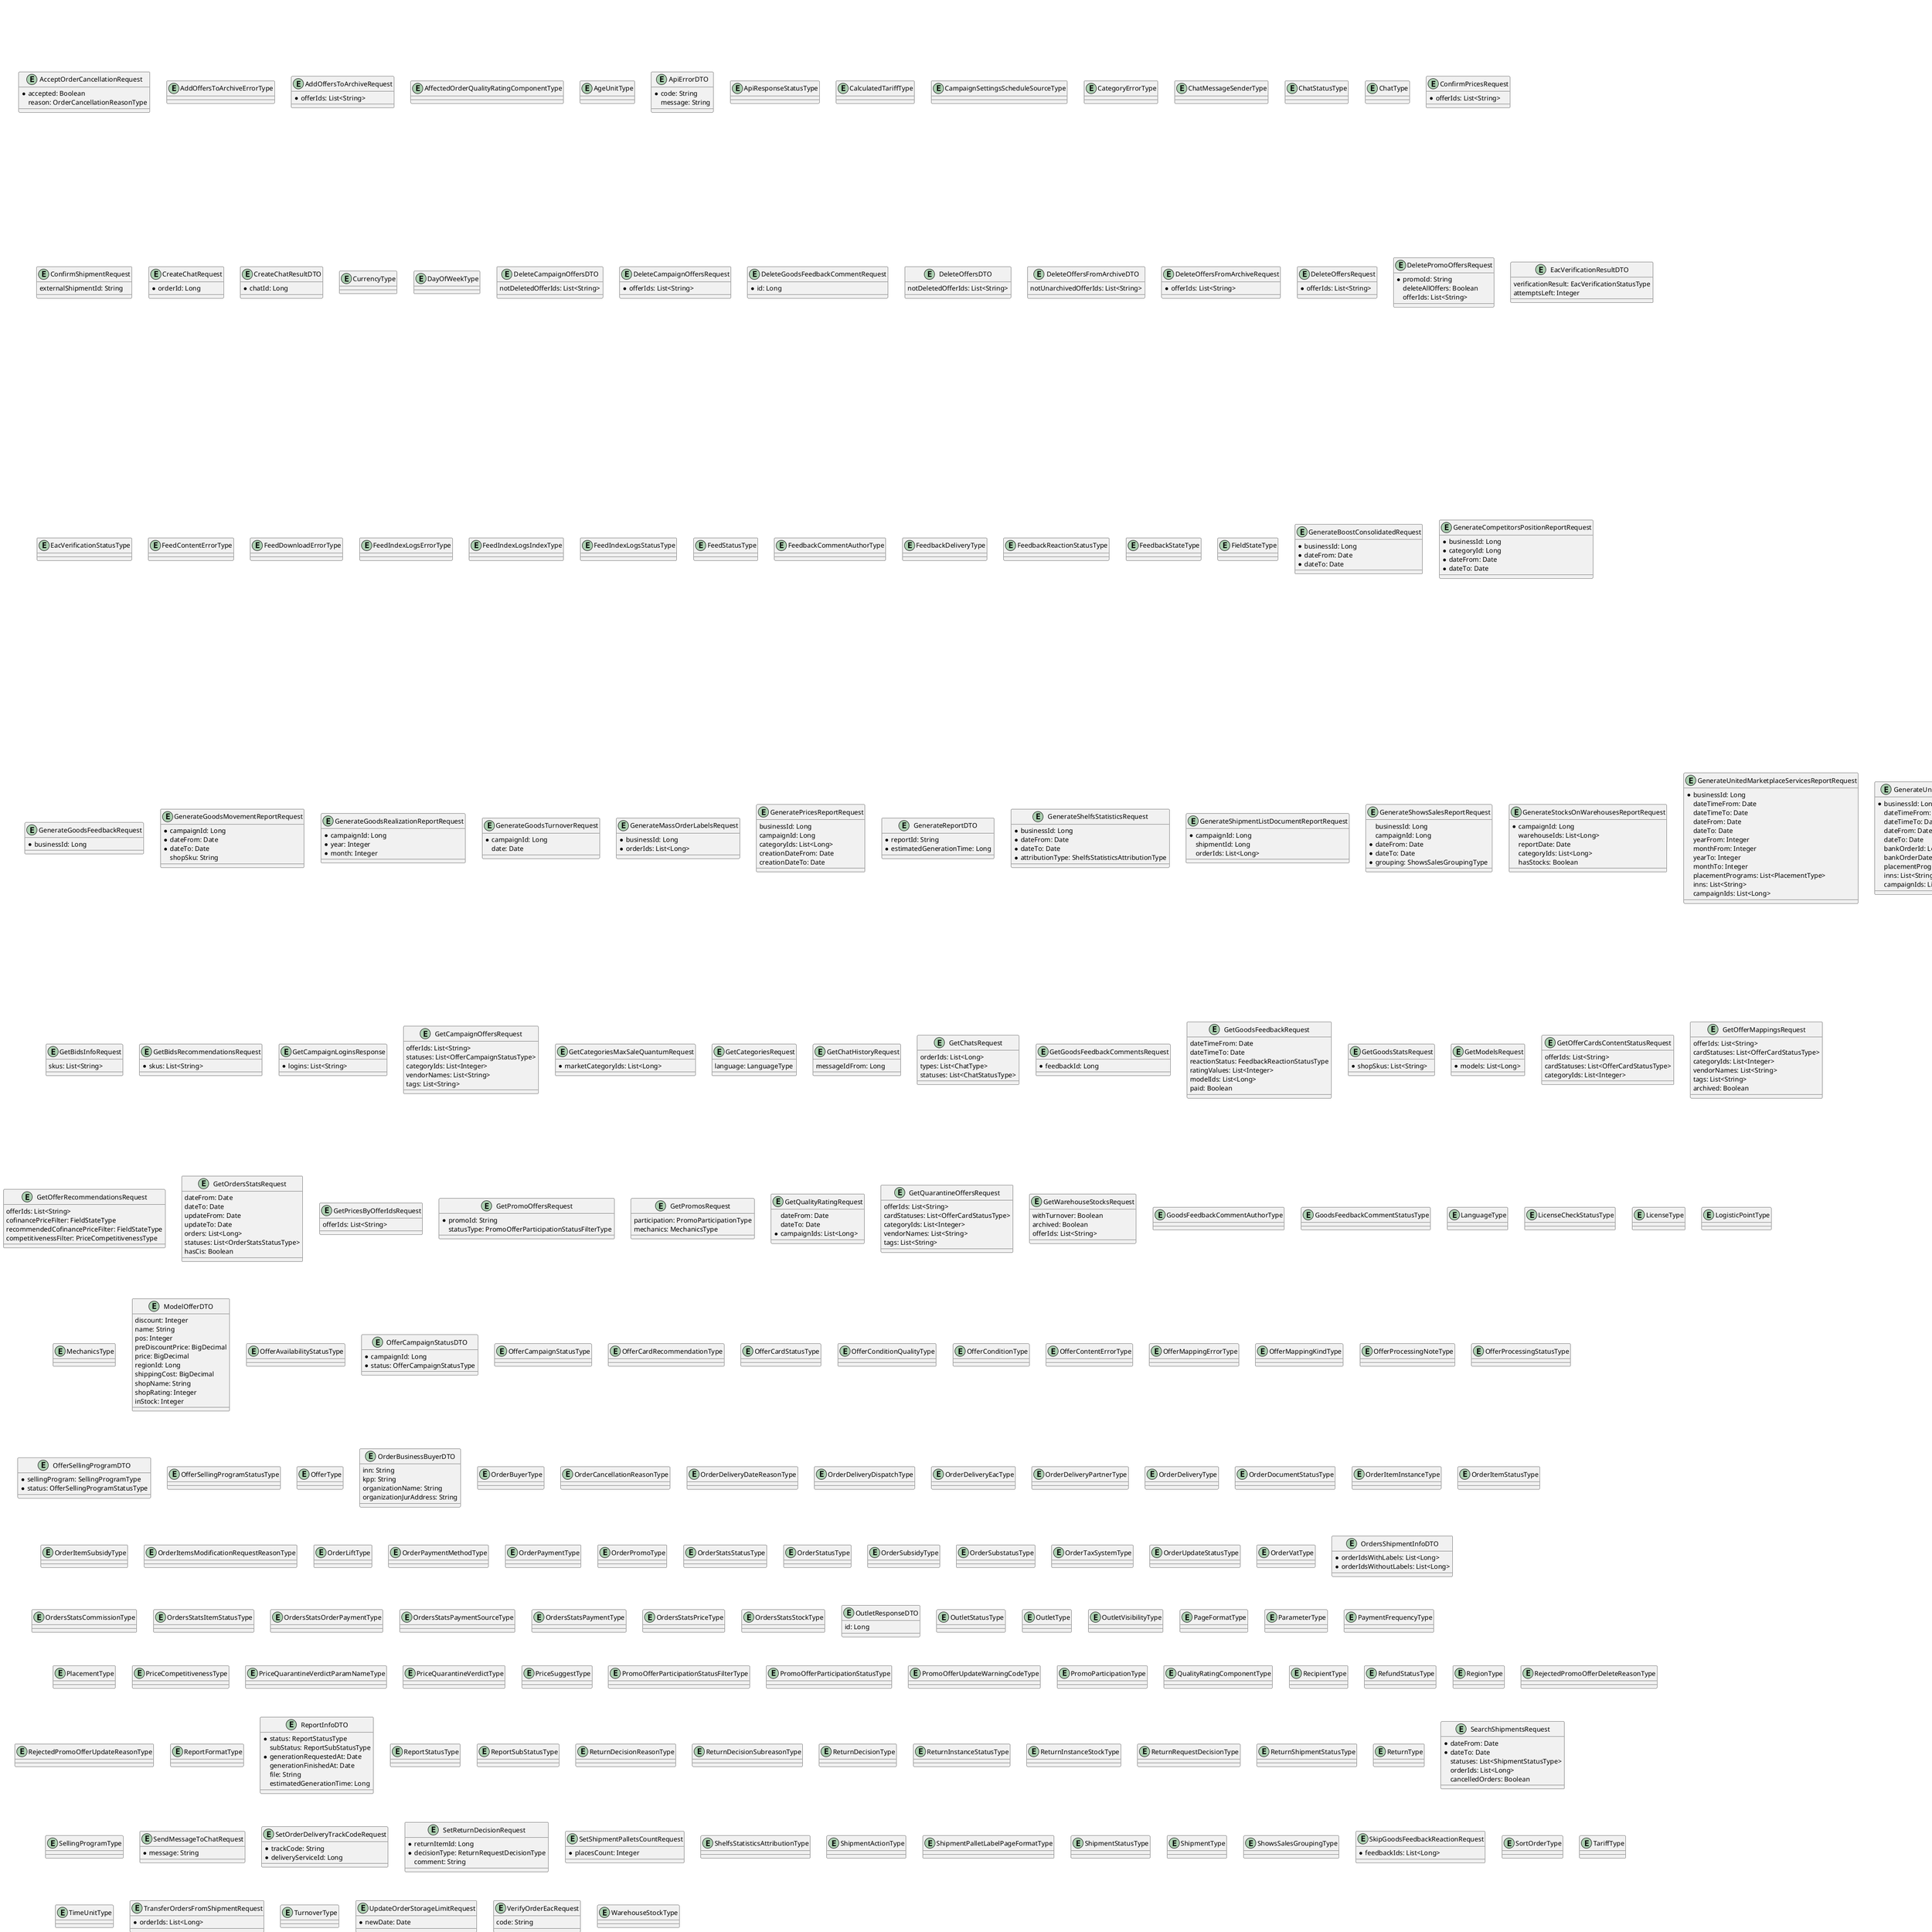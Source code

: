 @startuml

title Партнерский API Маркета Schemas Diagram

entity AcceptOrderCancellationRequest {
    * accepted: Boolean
    reason: OrderCancellationReasonType
}

entity AddHiddenOffersRequest {
    * hiddenOffers: List<HiddenOfferDTO>
}

entity AddOffersToArchiveDTO {
    notArchivedOffers: List<AddOffersToArchiveErrorDTO>
}

entity AddOffersToArchiveErrorDTO {
    * offerId: String
    * error: AddOffersToArchiveErrorType
}

entity AddOffersToArchiveErrorType {
}

entity AddOffersToArchiveRequest {
    * offerIds: List<String>
}

entity AddOffersToArchiveResponse {
}

entity AffectedOrderQualityRatingComponentType {
}

entity AgeDTO {
    * value: BigDecimal
    * ageUnit: AgeUnitType
}

entity AgeUnitType {
}

entity ApiClientDataErrorResponse {
}

entity ApiErrorDTO {
    * code: String
    message: String
}

entity ApiErrorResponse {
}

entity ApiForbiddenErrorResponse {
}

entity ApiLimitErrorResponse {
}

entity ApiLockedErrorResponse {
}

entity ApiNotFoundErrorResponse {
}

entity ApiResponse {
    status: ApiResponseStatusType
}

entity ApiResponseStatusType {
}

entity ApiServerErrorResponse {
}

entity ApiUnauthorizedErrorResponse {
}

entity BaseCampaignOfferDTO {
    * offerId: String
    quantum: QuantumDTO
    available: Boolean
}

entity BaseOfferDTO {
    * offerId: String
    name: String
    marketCategoryId: Long
    category: String
    pictures: List<String>
    videos: List<String>
    manuals: List<OfferManualDTO>
    vendor: String
    barcodes: List<String>
    description: String
    manufacturerCountries: List<String>
    weightDimensions: OfferWeightDimensionsDTO
    vendorCode: String
    tags: List<String>
    shelfLife: TimePeriodDTO
    lifeTime: TimePeriodDTO
    guaranteePeriod: TimePeriodDTO
    customsCommodityCode: String
    certificates: List<String>
    boxCount: Integer
    condition: OfferConditionDTO
    type: OfferType
    downloadable: Boolean
    adult: Boolean
    age: AgeDTO
    params: List<OfferParamDTO>
}

entity BasePriceDTO {
    * value: BigDecimal
    * currencyId: CurrencyType
}

entity BaseShipmentDTO {
    id: Long
    planIntervalFrom: Date
    planIntervalTo: Date
    shipmentType: ShipmentType
    warehouse: PartnerShipmentWarehouseDTO
    warehouseTo: PartnerShipmentWarehouseDTO
    externalId: String
    deliveryService: DeliveryServiceDTO
    palletsCount: PalletsCountDTO
    * orderIds: List<Long>
    draftCount: Integer
    plannedCount: Integer
    factCount: Integer
}

entity BidRecommendationItemDTO {
    * bid: Integer
    * showPercent: Long
}

entity BriefOrderItemDTO {
    id: Long
    vat: OrderVatType
    count: Integer
    price: BigDecimal
    offerName: String
    offerId: String
    instances: List<OrderItemInstanceDTO>
}

entity BriefOrderItemInstanceDTO {
    cis: String
    uin: String
    rnpt: String
    gtd: String
}

entity BusinessDTO {
    id: Long
    name: String
}

entity BusinessSettingsDTO {
    onlyDefaultPrice: Boolean
    currency: CurrencyType
}

entity CalculateTariffsOfferDTO {
    * categoryId: Long
    * price: BigDecimal
    * length: BigDecimal
    * width: BigDecimal
    * height: BigDecimal
    * weight: BigDecimal
    quantity: Integer
}

entity CalculateTariffsOfferInfoDTO {
    * offer: CalculateTariffsOfferDTO
    * tariffs: List<CalculatedTariffDTO>
}

entity CalculateTariffsParametersDTO {
    campaignId: Long
    sellingProgram: SellingProgramType
    frequency: PaymentFrequencyType
}

entity CalculateTariffsRequest {
    * parameters: CalculateTariffsParametersDTO
    * offers: List<CalculateTariffsOfferDTO>
}

entity CalculateTariffsResponse {
}

entity CalculateTariffsResponseDTO {
    * offers: List<CalculateTariffsOfferInfoDTO>
}

entity CalculatedTariffDTO {
    * type: CalculatedTariffType
    amount: BigDecimal
    * parameters: List<TariffParameterDTO>
}

entity CalculatedTariffType {
}

entity CampaignDTO {
    domain: String
    id: Long
    clientId: Long
    business: BusinessDTO
    placementType: PlacementType
}

entity CampaignQualityRatingDTO {
    * campaignId: Long
    * ratings: List<QualityRatingDTO>
}

entity CampaignSettingsDTO {
    countryRegion: Long
    shopName: String
    showInContext: Boolean
    showInPremium: Boolean
    useOpenStat: Boolean
    localRegion: CampaignSettingsLocalRegionDTO
}

entity CampaignSettingsDeliveryDTO {
    schedule: CampaignSettingsScheduleDTO
}

entity CampaignSettingsLocalRegionDTO {
    id: Long
    name: String
    type: RegionType
    deliveryOptionsSource: CampaignSettingsScheduleSourceType
    delivery: CampaignSettingsDeliveryDTO
}

entity CampaignSettingsScheduleDTO {
    availableOnHolidays: Boolean
    * customHolidays: List<String>
    * customWorkingDays: List<String>
    period: CampaignSettingsTimePeriodDTO
    * totalHolidays: List<String>
    * weeklyHolidays: List<Integer>
}

entity CampaignSettingsScheduleSourceType {
}

entity CampaignSettingsTimePeriodDTO {
    fromDate: String
    toDate: String
}

entity CampaignsQualityRatingDTO {
    * campaignRatings: List<CampaignQualityRatingDTO>
}

entity CategoryContentParametersDTO {
    * categoryId: Integer
    parameters: List<CategoryParameterDTO>
}

entity CategoryDTO {
    * id: Long
    * name: String
    children: List<CategoryDTO>
}

entity CategoryErrorDTO {
    categoryId: Long
    type: CategoryErrorType
}

entity CategoryErrorType {
}

entity CategoryParameterDTO {
    * id: Long
    name: String
    * type: ParameterType
    unit: CategoryParameterUnitDTO
    description: String
    recommendationTypes: List<OfferCardRecommendationType>
    * required: Boolean
    * filtering: Boolean
    * distinctive: Boolean
    * multivalue: Boolean
    * allowCustomValues: Boolean
    values: List<ParameterValueOptionDTO>
    constraints: ParameterValueConstraintsDTO
    valueRestrictions: List<ValueRestrictionDTO>
}

entity CategoryParameterUnitDTO {
    * defaultUnitId: Long
    * units: List<UnitDTO>
}

entity ChangeOutletRequest {
}

entity ChannelType {
}

entity ChatMessageDTO {
    * messageId: Long
    * createdAt: Date
    * sender: ChatMessageSenderType
    message: String
    payload: List<ChatMessagePayloadDTO>
}

entity ChatMessagePayloadDTO {
    * name: String
    * url: String
    * size: Integer
}

entity ChatMessageSenderType {
}

entity ChatMessagesResultDTO {
    * orderId: Long
    * messages: List<ChatMessageDTO>
    paging: ForwardScrollingPagerDTO
}

entity ChatStatusType {
}

entity ChatType {
}

entity ConfirmPricesRequest {
    * offerIds: List<String>
}

entity ConfirmShipmentRequest {
    externalShipmentId: String
}

entity CreateChatRequest {
    * orderId: Long
}

entity CreateChatResponse {
}

entity CreateChatResultDTO {
    * chatId: Long
}

entity CreateOutletResponse {
}

entity CurrencyType {
}

entity DayOfWeekType {
}

entity DeleteCampaignOffersDTO {
    notDeletedOfferIds: List<String>
}

entity DeleteCampaignOffersRequest {
    * offerIds: List<String>
}

entity DeleteCampaignOffersResponse {
}

entity DeleteGoodsFeedbackCommentRequest {
    * id: Long
}

entity DeleteHiddenOffersRequest {
    * hiddenOffers: List<HiddenOfferDTO>
}

entity DeleteOffersDTO {
    notDeletedOfferIds: List<String>
}

entity DeleteOffersFromArchiveDTO {
    notUnarchivedOfferIds: List<String>
}

entity DeleteOffersFromArchiveRequest {
    * offerIds: List<String>
}

entity DeleteOffersFromArchiveResponse {
}

entity DeleteOffersRequest {
    * offerIds: List<String>
}

entity DeleteOffersResponse {
}

entity DeletePromoOffersRequest {
    * promoId: String
    deleteAllOffers: Boolean
    offerIds: List<String>
}

entity DeletePromoOffersResponse {
}

entity DeletePromoOffersResultDTO {
    rejectedOffers: List<RejectedPromoOfferDeleteDTO>
}

entity DeliveryServiceDTO {
    id: Long
    name: String
}

entity DeliveryServiceInfoDTO {
    * id: Long
    * name: String
}

entity DeliveryServicesDTO {
    * deliveryService: List<DeliveryServiceInfoDTO>
}

entity DocumentDTO {
    status: OrderDocumentStatusType
    number: String
    date: Date
}

entity EacVerificationResultDTO {
    verificationResult: EacVerificationStatusType
    attemptsLeft: Integer
}

entity EacVerificationStatusType {
}

entity EmptyApiResponse {
}

entity EnrichedMappingsOfferDTO {
}

entity EnrichedModelDTO {
}

entity EnrichedModelsDTO {
    * models: List<EnrichedModelDTO>
}

entity EnrichedOrderBoxLayoutDTO {
}

entity ExtensionShipmentDTO {
    currentStatus: ShipmentStatusChangeDTO
    * availableActions: List<ShipmentActionType>
}

entity FeedContentDTO {
    rejectedOffersCount: Long
    status: FeedStatusType
    totalOffersCount: Long
    error: FeedContentErrorDTO
}

entity FeedContentErrorDTO {
    type: FeedContentErrorType
}

entity FeedContentErrorType {
}

entity FeedDTO {
    id: Long
    login: String
    name: String
    password: String
    uploadDate: Date
    url: String
    content: FeedContentDTO
    download: FeedDownloadDTO
    placement: FeedPlacementDTO
    publication: FeedPublicationDTO
}

entity FeedDownloadDTO {
    status: FeedStatusType
    error: FeedDownloadErrorDTO
}

entity FeedDownloadErrorDTO {
    httpStatusCode: Integer
    type: FeedDownloadErrorType
    description: String
}

entity FeedDownloadErrorType {
}

entity FeedIndexLogsErrorDTO {
    httpStatusCode: Integer
    type: FeedIndexLogsErrorType
    description: String
}

entity FeedIndexLogsErrorType {
}

entity FeedIndexLogsFeedDTO {
    id: Long
}

entity FeedIndexLogsIndexType {
}

entity FeedIndexLogsOffersDTO {
    rejectedCount: Long
    totalCount: Long
}

entity FeedIndexLogsRecordDTO {
    downloadTime: Date
    fileTime: Date
    generationId: Long
    indexType: FeedIndexLogsIndexType
    publishedTime: Date
    status: FeedIndexLogsStatusType
    error: FeedIndexLogsErrorDTO
    offers: FeedIndexLogsOffersDTO
}

entity FeedIndexLogsResultDTO {
    feed: FeedIndexLogsFeedDTO
    * indexLogRecords: List<FeedIndexLogsRecordDTO>
    total: Long
}

entity FeedIndexLogsStatusType {
}

entity FeedParameterDTO {
    deleted: Boolean
    * name: String
    values: List<Integer>
}

entity FeedPlacementDTO {
    status: FeedStatusType
    totalOffersCount: Integer
}

entity FeedPublicationDTO {
    status: FeedStatusType
    full: FeedPublicationFullDTO
    priceAndStockUpdate: FeedPublicationPriceAndStockUpdateDTO
}

entity FeedPublicationFullDTO {
    fileTime: Date
    publishedTime: Date
}

entity FeedPublicationPriceAndStockUpdateDTO {
    fileTime: Date
    publishedTime: Date
}

entity FeedStatusType {
}

entity FeedbackAuthorDTO {
    name: String
    region: RegionDTO
}

entity FeedbackCommentAuthorDTO {
    type: FeedbackCommentAuthorType
    name: String
}

entity FeedbackCommentAuthorType {
}

entity FeedbackCommentDTO {
    id: Long
    parentId: Long
    body: String
    createdAt: Date
    updatedAt: Date
    author: FeedbackCommentAuthorDTO
    children: List<FeedbackCommentDTO>
}

entity FeedbackDTO {
    id: Long
    createdAt: Date
    text: String
    state: FeedbackStateType
    author: FeedbackAuthorDTO
    pro: String
    contra: String
    * comments: List<FeedbackCommentDTO>
    shop: FeedbackShopDTO
    resolved: Boolean
    verified: Boolean
    recommend: Boolean
    grades: FeedbackGradesDTO
    order: FeedbackOrderDTO
}

entity FeedbackDeliveryType {
}

entity FeedbackFactorDTO {
    id: Long
    title: String
    description: String
    value: Integer
}

entity FeedbackGradesDTO {
    average: BigDecimal
    agreeCount: Long
    rejectCount: Long
    * factors: List<FeedbackFactorDTO>
}

entity FeedbackListDTO {
    paging: ScrollingPagerDTO
    * feedbackList: List<FeedbackDTO>
}

entity FeedbackOrderDTO {
    shopOrderId: String
    delivery: FeedbackDeliveryType
}

entity FeedbackReactionStatusType {
}

entity FeedbackShopDTO {
    name: String
}

entity FeedbackStateType {
}

entity FieldStateType {
}

entity FlippingPagerDTO {
    total: Integer
    from: Integer
    to: Integer
    currentPage: Integer
    pagesCount: Integer
    pageSize: Integer
}

entity ForwardScrollingPagerDTO {
    nextPageToken: String
}

entity FulfillmentWarehouseDTO {
    * id: Long
    * name: String
    address: WarehouseAddressDTO
}

entity FulfillmentWarehousesDTO {
    * warehouses: List<FulfillmentWarehouseDTO>
}

entity FullOutletDTO {
}

entity FullOutletLicenseDTO {
}

entity GenerateBoostConsolidatedRequest {
    * businessId: Long
    * dateFrom: Date
    * dateTo: Date
}

entity GenerateCompetitorsPositionReportRequest {
    * businessId: Long
    * categoryId: Long
    * dateFrom: Date
    * dateTo: Date
}

entity GenerateGoodsFeedbackRequest {
    * businessId: Long
}

entity GenerateGoodsMovementReportRequest {
    * campaignId: Long
    * dateFrom: Date
    * dateTo: Date
    shopSku: String
}

entity GenerateGoodsRealizationReportRequest {
    * campaignId: Long
    * year: Integer
    * month: Integer
}

entity GenerateGoodsTurnoverRequest {
    * campaignId: Long
    date: Date
}

entity GenerateMassOrderLabelsRequest {
    * businessId: Long
    * orderIds: List<Long>
}

entity GeneratePricesReportRequest {
    businessId: Long
    campaignId: Long
    categoryIds: List<Long>
    creationDateFrom: Date
    creationDateTo: Date
}

entity GenerateReportDTO {
    * reportId: String
    * estimatedGenerationTime: Long
}

entity GenerateReportResponse {
}

entity GenerateShelfsStatisticsRequest {
    * businessId: Long
    * dateFrom: Date
    * dateTo: Date
    * attributionType: ShelfsStatisticsAttributionType
}

entity GenerateShipmentListDocumentReportRequest {
    * campaignId: Long
    shipmentId: Long
    orderIds: List<Long>
}

entity GenerateShowsSalesReportRequest {
    businessId: Long
    campaignId: Long
    * dateFrom: Date
    * dateTo: Date
    * grouping: ShowsSalesGroupingType
}

entity GenerateStocksOnWarehousesReportRequest {
    * campaignId: Long
    warehouseIds: List<Long>
    reportDate: Date
    categoryIds: List<Long>
    hasStocks: Boolean
}

entity GenerateUnitedMarketplaceServicesReportRequest {
    * businessId: Long
    dateTimeFrom: Date
    dateTimeTo: Date
    dateFrom: Date
    dateTo: Date
    yearFrom: Integer
    monthFrom: Integer
    yearTo: Integer
    monthTo: Integer
    placementPrograms: List<PlacementType>
    inns: List<String>
    campaignIds: List<Long>
}

entity GenerateUnitedNettingReportRequest {
    * businessId: Long
    dateTimeFrom: Date
    dateTimeTo: Date
    dateFrom: Date
    dateTo: Date
    bankOrderId: Long
    bankOrderDateTime: Date
    placementPrograms: List<PlacementType>
    inns: List<String>
    campaignIds: List<Long>
}

entity GenerateUnitedOrdersRequest {
    * businessId: Long
    * dateFrom: Date
    * dateTo: Date
    campaignIds: List<Long>
    promoId: String
}

entity GetAllOffersResponse {
}

entity GetBidsInfoRequest {
    skus: List<String>
}

entity GetBidsInfoResponse {
}

entity GetBidsInfoResponseDTO {
    * bids: List<SkuBidItemDTO>
    paging: ForwardScrollingPagerDTO
}

entity GetBidsRecommendationsRequest {
    * skus: List<String>
}

entity GetBidsRecommendationsResponse {
}

entity GetBidsRecommendationsResponseDTO {
    * recommendations: List<SkuBidRecommendationItemDTO>
}

entity GetBusinessBuyerInfoResponse {
}

entity GetBusinessDocumentsInfoResponse {
}

entity GetBusinessSettingsInfoDTO {
    info: BusinessDTO
    settings: BusinessSettingsDTO
}

entity GetBusinessSettingsResponse {
}

entity GetCampaignLoginsResponse {
    * logins: List<String>
}

entity GetCampaignOfferDTO {
}

entity GetCampaignOffersRequest {
    offerIds: List<String>
    statuses: List<OfferCampaignStatusType>
    categoryIds: List<Integer>
    vendorNames: List<String>
    tags: List<String>
}

entity GetCampaignOffersResponse {
}

entity GetCampaignOffersResultDTO {
    paging: ScrollingPagerDTO
    * offers: List<GetCampaignOfferDTO>
}

entity GetCampaignRegionResponse {
    region: RegionDTO
}

entity GetCampaignResponse {
    campaign: CampaignDTO
}

entity GetCampaignSettingsResponse {
    settings: CampaignSettingsDTO
}

entity GetCampaignsResponse {
    * campaigns: List<CampaignDTO>
    pager: FlippingPagerDTO
}

entity GetCategoriesMaxSaleQuantumDTO {
    * results: List<MaxSaleQuantumDTO>
    errors: List<CategoryErrorDTO>
}

entity GetCategoriesMaxSaleQuantumRequest {
    * marketCategoryIds: List<Long>
}

entity GetCategoriesMaxSaleQuantumResponse {
}

entity GetCategoriesRequest {
    language: LanguageType
}

entity GetCategoriesResponse {
}

entity GetCategoryContentParametersResponse {
}

entity GetChatHistoryRequest {
    messageIdFrom: Long
}

entity GetChatHistoryResponse {
}

entity GetChatInfoDTO {
    * chatId: Long
    * orderId: Long
    * type: ChatType
    * status: ChatStatusType
    * createdAt: Date
    * updatedAt: Date
}

entity GetChatsInfoDTO {
    * chats: List<GetChatInfoDTO>
    paging: ForwardScrollingPagerDTO
}

entity GetChatsRequest {
    orderIds: List<Long>
    types: List<ChatType>
    statuses: List<ChatStatusType>
}

entity GetChatsResponse {
}

entity GetDeliveryServicesResponse {
    result: DeliveryServicesDTO
}

entity GetFeedIndexLogsResponse {
}

entity GetFeedResponse {
    feed: FeedDTO
}

entity GetFeedbackListResponse {
}

entity GetFeedsResponse {
    * feeds: List<FeedDTO>
}

entity GetFulfillmentWarehousesResponse {
}

entity GetGoodsFeedbackCommentsRequest {
    * feedbackId: Long
}

entity GetGoodsFeedbackCommentsResponse {
}

entity GetGoodsFeedbackRequest {
    dateTimeFrom: Date
    dateTimeTo: Date
    reactionStatus: FeedbackReactionStatusType
    ratingValues: List<Integer>
    modelIds: List<Long>
    paid: Boolean
}

entity GetGoodsFeedbackResponse {
}

entity GetGoodsStatsRequest {
    * shopSkus: List<String>
}

entity GetGoodsStatsResponse {
}

entity GetHiddenOffersResponse {
}

entity GetHiddenOffersResultDTO {
    paging: ScrollingPagerDTO
    * hiddenOffers: List<HiddenOfferDTO>
}

entity GetMappingDTO {
}

entity GetModelsOffersResponse {
}

entity GetModelsRequest {
    * models: List<Long>
}

entity GetModelsResponse {
}

entity GetOfferCardsContentStatusRequest {
    offerIds: List<String>
    cardStatuses: List<OfferCardStatusType>
    categoryIds: List<Integer>
}

entity GetOfferCardsContentStatusResponse {
}

entity GetOfferDTO {
}

entity GetOfferMappingDTO {
    offer: GetOfferDTO
    mapping: GetMappingDTO
}

entity GetOfferMappingEntriesResponse {
}

entity GetOfferMappingsRequest {
    offerIds: List<String>
    cardStatuses: List<OfferCardStatusType>
    categoryIds: List<Integer>
    vendorNames: List<String>
    tags: List<String>
    archived: Boolean
}

entity GetOfferMappingsResponse {
}

entity GetOfferMappingsResultDTO {
    paging: ScrollingPagerDTO
    * offerMappings: List<GetOfferMappingDTO>
}

entity GetOfferRecommendationsRequest {
    offerIds: List<String>
    cofinancePriceFilter: FieldStateType
    recommendedCofinancePriceFilter: FieldStateType
    competitivenessFilter: PriceCompetitivenessType
}

entity GetOfferRecommendationsResponse {
}

entity GetOffersResponse {
}

entity GetOrderBuyerInfoResponse {
}

entity GetOrderLabelsDataResponse {
}

entity GetOrderResponse {
    order: OrderDTO
}

entity GetOrdersResponse {
    pager: FlippingPagerDTO
    * orders: List<OrderDTO>
    paging: ForwardScrollingPagerDTO
}

entity GetOrdersStatsRequest {
    dateFrom: Date
    dateTo: Date
    updateFrom: Date
    updateTo: Date
    orders: List<Long>
    statuses: List<OrderStatsStatusType>
    hasCis: Boolean
}

entity GetOrdersStatsResponse {
}

entity GetOutletLicensesResponse {
}

entity GetOutletResponse {
    outlet: FullOutletDTO
}

entity GetOutletsResponse {
    * outlets: List<FullOutletDTO>
    paging: ScrollingPagerDTO
    pager: FlippingPagerDTO
}

entity GetPriceDTO {
}

entity GetPriceWithDiscountDTO {
}

entity GetPriceWithVatDTO {
}

entity GetPricesByOfferIdsRequest {
    offerIds: List<String>
}

entity GetPricesByOfferIdsResponse {
}

entity GetPricesResponse {
}

entity GetPromoAssortmentInfoDTO {
    * activeOffers: Integer
    potentialOffers: Integer
    processing: Boolean
}

entity GetPromoBestsellerInfoDTO {
    * bestseller: Boolean
    entryDeadline: Date
}

entity GetPromoConstraintsDTO {
    warehouseIds: List<Long>
}

entity GetPromoDTO {
    * id: String
    * name: String
    * period: PromoPeriodDTO
    * participating: Boolean
    * assortmentInfo: GetPromoAssortmentInfoDTO
    * mechanicsInfo: GetPromoMechanicsInfoDTO
    * bestsellerInfo: GetPromoBestsellerInfoDTO
    channels: List<ChannelType>
    constraints: GetPromoConstraintsDTO
}

entity GetPromoMechanicsInfoDTO {
    * type: MechanicsType
    promocodeInfo: GetPromoPromocodeInfoDTO
}

entity GetPromoOfferDTO {
    * offerId: String
    * status: PromoOfferParticipationStatusType
    * params: PromoOfferParamsDTO
    autoParticipatingDetails: PromoOfferAutoParticipatingDetailsDTO
}

entity GetPromoOffersRequest {
    * promoId: String
    statusType: PromoOfferParticipationStatusFilterType
}

entity GetPromoOffersResponse {
}

entity GetPromoOffersResultDTO {
    * offers: List<GetPromoOfferDTO>
    paging: ForwardScrollingPagerDTO
}

entity GetPromoPromocodeInfoDTO {
    * promocode: String
    * discount: Integer
}

entity GetPromosRequest {
    participation: PromoParticipationType
    mechanics: MechanicsType
}

entity GetPromosResponse {
}

entity GetPromosResultDTO {
    * promos: List<GetPromoDTO>
}

entity GetQualityRatingDetailsResponse {
}

entity GetQualityRatingRequest {
    dateFrom: Date
    dateTo: Date
    * campaignIds: List<Long>
}

entity GetQualityRatingResponse {
}

entity GetQuarantineOffersRequest {
    offerIds: List<String>
    cardStatuses: List<OfferCardStatusType>
    categoryIds: List<Integer>
    vendorNames: List<String>
    tags: List<String>
}

entity GetQuarantineOffersResponse {
}

entity GetQuarantineOffersResultDTO {
    paging: ScrollingPagerDTO
    * offers: List<QuarantineOfferDTO>
}

entity GetRegionWithChildrenResponse {
    pager: FlippingPagerDTO
    regions: RegionDTO
}

entity GetRegionsResponse {
    * regions: List<RegionDTO>
    paging: ForwardScrollingPagerDTO
}

entity GetReportInfoResponse {
}

entity GetReturnResponse {
}

entity GetReturnsResponse {
}

entity GetShipmentOrdersInfoResponse {
}

entity GetShipmentResponse {
}

entity GetSuggestedOfferMappingEntriesRequest {
    * offers: List<MappingsOfferDTO>
}

entity GetSuggestedOfferMappingEntriesResponse {
}

entity GetSuggestedOfferMappingsRequest {
    offers: List<SuggestedOfferDTO>
}

entity GetSuggestedOfferMappingsResponse {
}

entity GetSuggestedOfferMappingsResultDTO {
    * offers: List<SuggestedOfferMappingDTO>
}

entity GetWarehouseStocksDTO {
    paging: ScrollingPagerDTO
    * warehouses: List<WarehouseOffersDTO>
}

entity GetWarehouseStocksRequest {
    withTurnover: Boolean
    archived: Boolean
    offerIds: List<String>
}

entity GetWarehouseStocksResponse {
}

entity GetWarehousesResponse {
}

entity GoodsFeedbackCommentAuthorDTO {
    type: GoodsFeedbackCommentAuthorType
    name: String
}

entity GoodsFeedbackCommentAuthorType {
}

entity GoodsFeedbackCommentDTO {
    * id: Long
    * text: String
    canModify: Boolean
    parentId: Long
    * author: GoodsFeedbackCommentAuthorDTO
    * status: GoodsFeedbackCommentStatusType
}

entity GoodsFeedbackCommentListDTO {
    * comments: List<GoodsFeedbackCommentDTO>
    paging: ForwardScrollingPagerDTO
}

entity GoodsFeedbackCommentStatusType {
}

entity GoodsFeedbackDTO {
    * feedbackId: Long
    * createdAt: Date
    * needReaction: Boolean
    * identifiers: GoodsFeedbackIdentifiersDTO
    author: String
    description: GoodsFeedbackDescriptionDTO
    media: GoodsFeedbackMediaDTO
    * statistics: GoodsFeedbackStatisticsDTO
}

entity GoodsFeedbackDescriptionDTO {
    advantages: String
    disadvantages: String
    comment: String
}

entity GoodsFeedbackIdentifiersDTO {
    * orderId: Long
    * modelId: Long
}

entity GoodsFeedbackListDTO {
    * feedbacks: List<GoodsFeedbackDTO>
    paging: ForwardScrollingPagerDTO
}

entity GoodsFeedbackMediaDTO {
    photos: List<String>
    videos: List<String>
}

entity GoodsFeedbackStatisticsDTO {
    * rating: Integer
    * commentsCount: Long
    recommended: Boolean
    paidAmount: Long
}

entity GoodsStatsDTO {
    * shopSkus: List<GoodsStatsGoodsDTO>
}

entity GoodsStatsGoodsDTO {
    shopSku: String
    marketSku: Long
    name: String
    price: BigDecimal
    categoryId: Long
    categoryName: String
    weightDimensions: GoodsStatsWeightDimensionsDTO
    warehouses: List<GoodsStatsWarehouseDTO>
    tariffs: List<TariffDTO>
    pictures: List<String>
}

entity GoodsStatsWarehouseDTO {
    id: Long
    name: String
    * stocks: List<WarehouseStockDTO>
}

entity GoodsStatsWeightDimensionsDTO {
    length: BigDecimal
    width: BigDecimal
    height: BigDecimal
    weight: BigDecimal
}

entity GpsDTO {
    * latitude: BigDecimal
    * longitude: BigDecimal
}

entity HiddenOfferDTO {
    * offerId: String
}

entity LanguageType {
}

entity LicenseCheckStatusType {
}

entity LicenseType {
}

entity LogisticPickupPointDTO {
    id: Long
    name: String
    address: PickupAddressDTO
    instruction: String
    type: LogisticPointType
    logisticPartnerId: Long
}

entity LogisticPointType {
}

entity MappingsOfferDTO {
}

entity MappingsOfferInfoDTO {
    name: String
    shopSku: String
    category: String
    vendor: String
    vendorCode: String
    description: String
    id: String
    feedId: Long
    barcodes: List<String>
    urls: List<String>
    pictures: List<String>
    manufacturer: String
    manufacturerCountries: List<String>
    minShipment: Integer
    transportUnitSize: Integer
    quantumOfSupply: Integer
    deliveryDurationDays: Integer
    boxCount: Integer
    customsCommodityCodes: List<String>
    weightDimensions: OfferWeightDimensionsDTO
    supplyScheduleDays: List<DayOfWeekType>
    shelfLifeDays: Integer
    lifeTimeDays: Integer
    guaranteePeriodDays: Integer
    processingState: OfferProcessingStateDTO
    availability: OfferAvailabilityStatusType
    shelfLife: TimePeriodDTO
    lifeTime: TimePeriodDTO
    guaranteePeriod: TimePeriodDTO
    certificate: String
}

entity MaxSaleQuantumDTO {
    * id: Long
    name: String
    maxSaleQuantum: Integer
}

entity MechanicsType {
}

entity ModelDTO {
    id: Long
    name: String
    prices: ModelPriceDTO
}

entity ModelOfferDTO {
    discount: Integer
    name: String
    pos: Integer
    preDiscountPrice: BigDecimal
    price: BigDecimal
    regionId: Long
    shippingCost: BigDecimal
    shopName: String
    shopRating: Integer
    inStock: Integer
}

entity ModelPriceDTO {
    avg: BigDecimal
    max: BigDecimal
    min: BigDecimal
}

entity ModelsDTO {
    * models: List<ModelDTO>
}

entity OfferAvailabilityStatusType {
}

entity OfferCampaignStatusDTO {
    * campaignId: Long
    * status: OfferCampaignStatusType
}

entity OfferCampaignStatusType {
}

entity OfferCardDTO {
    * offerId: String
    mapping: GetMappingDTO
    parameterValues: List<ParameterValueDTO>
    cardStatus: OfferCardStatusType
    contentRating: Integer
    recommendations: List<OfferCardRecommendationDTO>
    errors: List<OfferErrorDTO>
    warnings: List<OfferErrorDTO>
}

entity OfferCardRecommendationDTO {
    * type: OfferCardRecommendationType
    percent: Integer
}

entity OfferCardRecommendationType {
}

entity OfferCardStatusType {
}

entity OfferCardsContentStatusDTO {
    * offerCards: List<OfferCardDTO>
    paging: ForwardScrollingPagerDTO
}

entity OfferConditionDTO {
    type: OfferConditionType
    quality: OfferConditionQualityType
    reason: String
}

entity OfferConditionQualityType {
}

entity OfferConditionType {
}

entity OfferContentDTO {
    * offerId: String
    * categoryId: Integer
    * parameterValues: List<ParameterValueDTO>
}

entity OfferContentErrorDTO {
    * type: OfferContentErrorType
    parameterId: Long
    * message: String
}

entity OfferContentErrorType {
}

entity OfferDTO {
    price: BigDecimal
    feedId: Long
    id: String
    shopCategoryId: String
    marketCategoryId: Integer
    preDiscountPrice: BigDecimal
    discount: Integer
    cutPrice: Boolean
    url: String
    * modelId: Long
    name: String
    currency: CurrencyType
    bid: BigDecimal
    cbid: BigDecimal
    fee: BigDecimal
    blocked: Boolean
}

entity OfferErrorDTO {
    message: String
    comment: String
}

entity OfferForRecommendationDTO {
    offerId: String
    price: BasePriceDTO
    cofinancePrice: GetPriceDTO
    competitiveness: PriceCompetitivenessType
    shows: Long
}

entity OfferManualDTO {
    * url: String
    title: String
}

entity OfferMappingDTO {
    marketSku: Long
    modelId: Long
    categoryId: Long
}

entity OfferMappingEntriesDTO {
    paging: ScrollingPagerDTO
    * offerMappingEntries: List<OfferMappingEntryDTO>
}

entity OfferMappingEntryDTO {
}

entity OfferMappingErrorDTO {
    * type: OfferMappingErrorType
    parameterId: Long
    * message: String
}

entity OfferMappingErrorType {
}

entity OfferMappingInfoDTO {
    mapping: OfferMappingDTO
    awaitingModerationMapping: OfferMappingDTO
    rejectedMapping: OfferMappingDTO
}

entity OfferMappingKindType {
}

entity OfferMappingSuggestionsListDTO {
    * offers: List<EnrichedMappingsOfferDTO>
}

entity OfferParamDTO {
    * name: String
    * value: String
}

entity OfferPriceByOfferIdsListResponseDTO {
    * offers: List<OfferPriceByOfferIdsResponseDTO>
    paging: ScrollingPagerDTO
}

entity OfferPriceByOfferIdsResponseDTO {
    offerId: String
    price: PriceDTO
    updatedAt: Date
}

entity OfferPriceDTO {
    offerId: String
    price: PriceDTO
}

entity OfferPriceListResponseDTO {
    * offers: List<OfferPriceResponseDTO>
    paging: ScrollingPagerDTO
    total: Integer
}

entity OfferPriceResponseDTO {
    id: String
    price: PriceDTO
    marketSku: Long
    updatedAt: Date
}

entity OfferProcessingNoteDTO {
    type: OfferProcessingNoteType
    payload: String
}

entity OfferProcessingNoteType {
}

entity OfferProcessingStateDTO {
    status: OfferProcessingStatusType
    notes: List<OfferProcessingNoteDTO>
}

entity OfferProcessingStatusType {
}

entity OfferRecommendationDTO {
    offer: OfferForRecommendationDTO
    recommendation: OfferRecommendationInfoDTO
}

entity OfferRecommendationInfoDTO {
    offerId: String
    recommendedCofinancePrice: BasePriceDTO
    competitivenessThresholds: PriceCompetitivenessThresholdsDTO
}

entity OfferRecommendationsResultDTO {
    paging: ScrollingPagerDTO
    * offerRecommendations: List<OfferRecommendationDTO>
}

entity OfferSellingProgramDTO {
    * sellingProgram: SellingProgramType
    * status: OfferSellingProgramStatusType
}

entity OfferSellingProgramStatusType {
}

entity OfferType {
}

entity OfferWeightDimensionsDTO {
    * length: BigDecimal
    * width: BigDecimal
    * height: BigDecimal
    * weight: BigDecimal
}

entity OffersDTO {
    * offers: List<OfferDTO>
}

entity OptionValuesLimitedDTO {
    * limitingOptionValueId: Long
    * optionValueIds: List<Long>
}

entity OrderBoxLayoutDTO {
    * items: List<OrderBoxLayoutItemDTO>
}

entity OrderBoxLayoutItemDTO {
    * id: Long
    fullCount: Integer
    partialCount: OrderBoxLayoutPartialCountDTO
    instances: List<BriefOrderItemInstanceDTO>
}

entity OrderBoxLayoutPartialCountDTO {
    * current: Integer
    * total: Integer
}

entity OrderBoxesLayoutDTO {
    * boxes: List<EnrichedOrderBoxLayoutDTO>
}

entity OrderBusinessBuyerDTO {
    inn: String
    kpp: String
    organizationName: String
    organizationJurAddress: String
}

entity OrderBusinessDocumentsDTO {
    upd: DocumentDTO
    ukd: DocumentDTO
    torgTwelve: DocumentDTO
    sf: DocumentDTO
    ksf: DocumentDTO
}

entity OrderBuyerBasicInfoDTO {
    id: String
    lastName: String
    firstName: String
    middleName: String
    type: OrderBuyerType
}

entity OrderBuyerDTO {
}

entity OrderBuyerInfoDTO {
}

entity OrderBuyerType {
}

entity OrderCancellationReasonType {
}

entity OrderCourierDTO {
    fullName: String
    phone: String
    phoneExtension: String
    vehicleNumber: String
    vehicleDescription: String
}

entity OrderDTO {
    id: Long
    status: OrderStatusType
    substatus: OrderSubstatusType
    creationDate: String
    updatedAt: String
    currency: CurrencyType
    itemsTotal: BigDecimal
    deliveryTotal: BigDecimal
    buyerItemsTotal: BigDecimal
    buyerTotal: BigDecimal
    buyerItemsTotalBeforeDiscount: BigDecimal
    buyerTotalBeforeDiscount: BigDecimal
    paymentType: OrderPaymentType
    paymentMethod: OrderPaymentMethodType
    fake: Boolean
    * items: List<OrderItemDTO>
    subsidies: List<OrderSubsidyDTO>
    delivery: OrderDeliveryDTO
    buyer: OrderBuyerDTO
    notes: String
    taxSystem: OrderTaxSystemType
    cancelRequested: Boolean
    expiryDate: String
}

entity OrderDeliveryAddressDTO {
    country: String
    postcode: String
    city: String
    district: String
    subway: String
    street: String
    house: String
    block: String
    entrance: String
    entryphone: String
    floor: String
    apartment: String
    phone: String
    recipient: String
    gps: GpsDTO
}

entity OrderDeliveryDTO {
    id: String
    type: OrderDeliveryType
    serviceName: String
    price: BigDecimal
    deliveryPartnerType: OrderDeliveryPartnerType
    courier: OrderCourierDTO
    dates: OrderDeliveryDatesDTO
    region: RegionDTO
    address: OrderDeliveryAddressDTO
    vat: OrderVatType
    deliveryServiceId: Long
    liftType: OrderLiftType
    liftPrice: BigDecimal
    outletCode: String
    outletStorageLimitDate: String
    dispatchType: OrderDeliveryDispatchType
    tracks: List<OrderTrackDTO>
    shipments: List<OrderShipmentDTO>
    estimated: Boolean
    eacType: OrderDeliveryEacType
    eacCode: String
}

entity OrderDeliveryDateDTO {
    * toDate: Date
}

entity OrderDeliveryDateReasonType {
}

entity OrderDeliveryDatesDTO {
    fromDate: String
    toDate: String
    fromTime: String
    toTime: String
    realDeliveryDate: String
}

entity OrderDeliveryDispatchType {
}

entity OrderDeliveryEacType {
}

entity OrderDeliveryPartnerType {
}

entity OrderDeliveryType {
}

entity OrderDigitalItemDTO {
    * id: Long
    * code: String
    * slip: String
    * activate_till: Date
}

entity OrderDocumentStatusType {
}

entity OrderItemDTO {
    id: Long
    offerId: String
    offerName: String
    price: BigDecimal
    buyerPrice: BigDecimal
    buyerPriceBeforeDiscount: BigDecimal
    priceBeforeDiscount: BigDecimal
    count: Integer
    vat: OrderVatType
    shopSku: String
    subsidy: BigDecimal
    partnerWarehouseId: String
    promos: List<OrderItemPromoDTO>
    instances: List<OrderItemInstanceDTO>
    details: List<OrderItemDetailDTO>
    subsidies: List<OrderItemSubsidyDTO>
    requiredInstanceTypes: List<OrderItemInstanceType>
}

entity OrderItemDetailDTO {
    itemCount: Long
    itemStatus: OrderItemStatusType
    updateDate: String
}

entity OrderItemInstanceDTO {
    cis: String
    cisFull: String
    uin: String
    rnpt: String
    gtd: String
}

entity OrderItemInstanceModificationDTO {
    * id: Long
    * instances: List<BriefOrderItemInstanceDTO>
}

entity OrderItemInstanceType {
}

entity OrderItemModificationDTO {
    * id: Long
    * count: Integer
    instances: List<BriefOrderItemInstanceDTO>
}

entity OrderItemPromoDTO {
    * type: OrderPromoType
    discount: BigDecimal
    subsidy: BigDecimal
    shopPromoId: String
    marketPromoId: String
}

entity OrderItemStatusType {
}

entity OrderItemSubsidyDTO {
    type: OrderItemSubsidyType
    amount: BigDecimal
}

entity OrderItemSubsidyType {
}

entity OrderItemsModificationRequestReasonType {
}

entity OrderItemsModificationResultDTO {
    * items: List<BriefOrderItemDTO>
}

entity OrderLabelDTO {
    * orderId: Long
    * placesNumber: Integer
    * url: String
    * parcelBoxLabels: List<ParcelBoxLabelDTO>
}

entity OrderLiftType {
}

entity OrderParcelBoxDTO {
    id: Long
    fulfilmentId: String
}

entity OrderPaymentMethodType {
}

entity OrderPaymentType {
}

entity OrderPromoType {
}

entity OrderShipmentDTO {
    id: Long
    shipmentDate: String
    shipmentTime: String
    tracks: List<OrderTrackDTO>
    boxes: List<OrderParcelBoxDTO>
}

entity OrderStateDTO {
    * id: Long
    * status: OrderStatusType
    substatus: OrderSubstatusType
}

entity OrderStatsStatusType {
}

entity OrderStatusChangeDTO {
    * status: OrderStatusType
    substatus: OrderSubstatusType
    delivery: OrderStatusChangeDeliveryDTO
}

entity OrderStatusChangeDeliveryDTO {
    dates: OrderStatusChangeDeliveryDatesDTO
}

entity OrderStatusChangeDeliveryDatesDTO {
    realDeliveryDate: Date
}

entity OrderStatusType {
}

entity OrderSubsidyDTO {
    type: OrderSubsidyType
    amount: BigDecimal
}

entity OrderSubsidyType {
}

entity OrderSubstatusType {
}

entity OrderTaxSystemType {
}

entity OrderTrackDTO {
    trackCode: String
    deliveryServiceId: Long
}

entity OrderUpdateStatusType {
}

entity OrderVatType {
}

entity OrdersShipmentInfoDTO {
    * orderIdsWithLabels: List<Long>
    * orderIdsWithoutLabels: List<Long>
}

entity OrdersStatsCommissionDTO {
    type: OrdersStatsCommissionType
    actual: BigDecimal
}

entity OrdersStatsCommissionType {
}

entity OrdersStatsDTO {
    * orders: List<OrdersStatsOrderDTO>
    paging: ForwardScrollingPagerDTO
}

entity OrdersStatsDeliveryRegionDTO {
    id: Long
    name: String
}

entity OrdersStatsDetailsDTO {
    itemStatus: OrdersStatsItemStatusType
    itemCount: Long
    updateDate: Date
    stockType: OrdersStatsStockType
}

entity OrdersStatsItemDTO {
    offerName: String
    marketSku: Long
    shopSku: String
    count: Integer
    prices: List<OrdersStatsPriceDTO>
    warehouse: OrdersStatsWarehouseDTO
    details: List<OrdersStatsDetailsDTO>
    cisList: List<String>
    initialCount: Integer
    bidFee: Integer
    cofinanceThreshold: BigDecimal
    cofinanceValue: BigDecimal
}

entity OrdersStatsItemStatusType {
}

entity OrdersStatsOrderDTO {
    id: Long
    creationDate: Date
    statusUpdateDate: Date
    status: OrderStatsStatusType
    partnerOrderId: String
    paymentType: OrdersStatsOrderPaymentType
    fake: Boolean
    deliveryRegion: OrdersStatsDeliveryRegionDTO
    * items: List<OrdersStatsItemDTO>
    initialItems: List<OrdersStatsItemDTO>
    * payments: List<OrdersStatsPaymentDTO>
    * commissions: List<OrdersStatsCommissionDTO>
}

entity OrdersStatsOrderPaymentType {
}

entity OrdersStatsPaymentDTO {
    id: String
    date: Date
    type: OrdersStatsPaymentType
    source: OrdersStatsPaymentSourceType
    total: BigDecimal
    paymentOrder: OrdersStatsPaymentOrderDTO
}

entity OrdersStatsPaymentOrderDTO {
    id: String
    date: Date
}

entity OrdersStatsPaymentSourceType {
}

entity OrdersStatsPaymentType {
}

entity OrdersStatsPriceDTO {
    type: OrdersStatsPriceType
    costPerItem: BigDecimal
    total: BigDecimal
}

entity OrdersStatsPriceType {
}

entity OrdersStatsStockType {
}

entity OrdersStatsWarehouseDTO {
    id: Long
    name: String
}

entity OutletAddressDTO {
    * regionId: Long
    street: String
    number: String
    building: String
    estate: String
    block: String
    additional: String
    km: Integer
    city: String
}

entity OutletDTO {
    * name: String
    * type: OutletType
    coords: String
    isMain: Boolean
    shopOutletCode: String
    visibility: OutletVisibilityType
    * address: OutletAddressDTO
    * phones: List<String>
    * workingSchedule: OutletWorkingScheduleDTO
    deliveryRules: List<OutletDeliveryRuleDTO>
    storagePeriod: Long
}

entity OutletDeliveryRuleDTO {
    minDeliveryDays: Integer
    maxDeliveryDays: Integer
    deliveryServiceId: Long
    orderBefore: Integer
    priceFreePickup: BigDecimal
    unspecifiedDeliveryInterval: Boolean
}

entity OutletLicenseDTO {
    id: Long
    outletId: Long
    licenseType: LicenseType
    number: String
    dateOfIssue: Date
    dateOfExpiry: Date
}

entity OutletLicensesResponseDTO {
    * licenses: List<FullOutletLicenseDTO>
}

entity OutletResponseDTO {
    id: Long
}

entity OutletStatusType {
}

entity OutletType {
}

entity OutletVisibilityType {
}

entity OutletWorkingScheduleDTO {
    workInHoliday: Boolean
    * scheduleItems: List<OutletWorkingScheduleItemDTO>
}

entity OutletWorkingScheduleItemDTO {
    * startDay: DayOfWeekType
    * endDay: DayOfWeekType
    * startTime: String
    * endTime: String
}

entity PageFormatType {
}

entity PagedReturnsDTO {
    paging: ForwardScrollingPagerDTO
    * returns: List<ReturnDTO>
}

entity PalletsCountDTO {
    planned: Integer
    fact: Integer
}

entity ParameterType {
}

entity ParameterValueConstraintsDTO {
    minValue: Double
    maxValue: Double
    maxLength: Integer
}

entity ParameterValueDTO {
    * parameterId: Long
    unitId: Long
    valueId: Long
    value: String
}

entity ParameterValueOptionDTO {
    * id: Long
    * value: String
    description: String
}

entity ParcelBoxDTO {
    id: Long
    fulfilmentId: String
}

entity ParcelBoxLabelDTO {
    * url: String
    * supplierName: String
    * deliveryServiceName: String
    * orderId: Long
    * orderNum: String
    * recipientName: String
    * boxId: Long
    * fulfilmentId: String
    * place: String
    * weight: String
    * deliveryServiceId: String
    deliveryAddress: String
    shipmentDate: String
}

entity ParcelDTO {
    * boxes: List<ParcelBoxDTO>
}

entity PartnerShipmentWarehouseDTO {
    id: Long
    name: String
    address: String
}

entity PaymentFrequencyType {
}

entity PickupAddressDTO {
    country: String
    city: String
    street: String
    house: String
    postcode: String
}

entity PlacementType {
}

entity PriceCompetitivenessThresholdsDTO {
    optimalPrice: BasePriceDTO
    averagePrice: BasePriceDTO
}

entity PriceCompetitivenessType {
}

entity PriceDTO {
    value: BigDecimal
    discountBase: BigDecimal
    currencyId: CurrencyType
    vat: Integer
}

entity PriceQuarantineVerdictDTO {
    type: PriceQuarantineVerdictType
    * params: List<PriceQuarantineVerdictParameterDTO>
}

entity PriceQuarantineVerdictParamNameType {
}

entity PriceQuarantineVerdictParameterDTO {
    * name: PriceQuarantineVerdictParamNameType
    * value: String
}

entity PriceQuarantineVerdictType {
}

entity PriceRecommendationItemDTO {
    * campaignId: Long
    * price: BigDecimal
}

entity PriceSuggestDTO {
    type: PriceSuggestType
    price: BigDecimal
}

entity PriceSuggestOfferDTO {
    marketSku: Long
    offerId: String
    priceSuggestion: List<PriceSuggestDTO>
}

entity PriceSuggestType {
}

entity PromoOfferAutoParticipatingDetailsDTO {
    campaignIds: List<Long>
}

entity PromoOfferDiscountParamsDTO {
    price: Long
    promoPrice: Long
    * maxPromoPrice: Long
}

entity PromoOfferParamsDTO {
    discountParams: PromoOfferDiscountParamsDTO
    promocodeParams: PromoOfferPromocodeParamsDTO
}

entity PromoOfferParticipationStatusFilterType {
}

entity PromoOfferParticipationStatusType {
}

entity PromoOfferPromocodeParamsDTO {
    * maxPrice: Long
}

entity PromoOfferUpdateWarningCodeType {
}

entity PromoOfferUpdateWarningDTO {
    * code: PromoOfferUpdateWarningCodeType
    campaignIds: List<Long>
}

entity PromoParticipationType {
}

entity PromoPeriodDTO {
    * dateTimeFrom: Date
    * dateTimeTo: Date
}

entity ProvideOrderDigitalCodesRequest {
    * items: List<OrderDigitalItemDTO>
}

entity ProvideOrderItemIdentifiersRequest {
    * items: List<OrderItemInstanceModificationDTO>
}

entity ProvideOrderItemIdentifiersResponse {
}

entity PutSkuBidsRequest {
    * bids: List<SkuBidItemDTO>
}

entity QualityRatingAffectedOrderDTO {
    * orderId: Long
    * description: String
    * componentType: AffectedOrderQualityRatingComponentType
}

entity QualityRatingComponentDTO {
    * value: Double
    * componentType: QualityRatingComponentType
}

entity QualityRatingComponentType {
}

entity QualityRatingDTO {
    * rating: Long
    * calculationDate: Date
    * components: List<QualityRatingComponentDTO>
}

entity QualityRatingDetailsDTO {
    * affectedOrders: List<QualityRatingAffectedOrderDTO>
}

entity QuantumDTO {
    minQuantity: Integer
    stepQuantity: Integer
}

entity QuarantineOfferDTO {
    offerId: String
    currentPrice: BasePriceDTO
    lastValidPrice: BasePriceDTO
    verdicts: List<PriceQuarantineVerdictDTO>
}

entity RecipientType {
}

entity RefundStatusType {
}

entity RegionDTO {
    id: Long
    * name: String
    * type: RegionType
    parent: RegionDTO
    children: List<RegionDTO>
}

entity RegionType {
}

entity RegionalModelInfoDTO {
    currency: CurrencyType
    regionId: Long
}

entity RejectedPromoOfferDeleteDTO {
    * offerId: String
    * reason: RejectedPromoOfferDeleteReasonType
}

entity RejectedPromoOfferDeleteReasonType {
}

entity RejectedPromoOfferUpdateDTO {
    * offerId: String
    * reason: RejectedPromoOfferUpdateReasonType
}

entity RejectedPromoOfferUpdateReasonType {
}

entity ReportFormatType {
}

entity ReportInfoDTO {
    * status: ReportStatusType
    subStatus: ReportSubStatusType
    * generationRequestedAt: Date
    generationFinishedAt: Date
    file: String
    estimatedGenerationTime: Long
}

entity ReportStatusType {
}

entity ReportSubStatusType {
}

entity ReturnDTO {
    id: Long
    orderId: Long
    creationDate: Date
    updateDate: Date
    refundStatus: RefundStatusType
    logisticPickupPoint: LogisticPickupPointDTO
    shipmentRecipientType: RecipientType
    shipmentStatus: ReturnShipmentStatusType
    refundAmount: Long
    * items: List<ReturnItemDTO>
    returnType: ReturnType
    fastReturn: Boolean
}

entity ReturnDecisionDTO {
    returnItemId: Long
    count: Integer
    comment: String
    reasonType: ReturnDecisionReasonType
    subreasonType: ReturnDecisionSubreasonType
    decisionType: ReturnDecisionType
    refundAmount: Long
    partnerCompensation: Long
    images: List<String>
}

entity ReturnDecisionReasonType {
}

entity ReturnDecisionSubreasonType {
}

entity ReturnDecisionType {
}

entity ReturnInstanceDTO {
    stockType: ReturnInstanceStockType
    status: ReturnInstanceStatusType
    cis: String
    imei: String
}

entity ReturnInstanceStatusType {
}

entity ReturnInstanceStockType {
}

entity ReturnItemDTO {
    marketSku: Long
    * shopSku: String
    * count: Long
    decisions: List<ReturnDecisionDTO>
    instances: List<ReturnInstanceDTO>
    tracks: List<TrackDTO>
}

entity ReturnRequestDecisionType {
}

entity ReturnShipmentStatusType {
}

entity ReturnType {
}

entity ScrollingPagerDTO {
}

entity SearchModelsResponse {
}

entity SearchShipmentsRequest {
    * dateFrom: Date
    * dateTo: Date
    statuses: List<ShipmentStatusType>
    orderIds: List<Long>
    cancelledOrders: Boolean
}

entity SearchShipmentsResponse {
}

entity SearchShipmentsResponseDTO {
    * shipments: List<ShipmentInfoDTO>
    paging: ForwardScrollingPagerDTO
}

entity SellingProgramType {
}

entity SendMessageToChatRequest {
    * message: String
}

entity SetFeedParamsRequest {
    * parameters: List<FeedParameterDTO>
}

entity SetOrderBoxLayoutRequest {
    * boxes: List<OrderBoxLayoutDTO>
    allowRemove: Boolean
}

entity SetOrderBoxLayoutResponse {
}

entity SetOrderDeliveryDateRequest {
    * dates: OrderDeliveryDateDTO
    * reason: OrderDeliveryDateReasonType
}

entity SetOrderDeliveryTrackCodeRequest {
    * trackCode: String
    * deliveryServiceId: Long
}

entity SetOrderShipmentBoxesRequest {
}

entity SetOrderShipmentBoxesResponse {
}

entity SetReturnDecisionRequest {
    * returnItemId: Long
    * decisionType: ReturnRequestDecisionType
    comment: String
}

entity SetShipmentPalletsCountRequest {
    * placesCount: Integer
}

entity ShelfsStatisticsAttributionType {
}

entity ShipmentActionType {
}

entity ShipmentBoxesDTO {
    * boxes: List<ParcelBoxDTO>
}

entity ShipmentDTO {
}

entity ShipmentInfoDTO {
}

entity ShipmentPalletLabelPageFormatType {
}

entity ShipmentStatusChangeDTO {
    status: ShipmentStatusType
    description: String
    updateTime: Date
}

entity ShipmentStatusType {
}

entity ShipmentType {
}

entity ShowsSalesGroupingType {
}

entity SkipGoodsFeedbackReactionRequest {
    * feedbackIds: List<Long>
}

entity SkuBidItemDTO {
    * sku: String
    * bid: Integer
}

entity SkuBidRecommendationItemDTO {
    * sku: String
    * bid: Integer
    bidRecommendations: List<BidRecommendationItemDTO>
    priceRecommendations: List<PriceRecommendationItemDTO>
}

entity SortOrderType {
}

entity SuggestOfferPriceDTO {
    offerId: String
    marketSku: Long
}

entity SuggestPricesRequest {
    * offers: List<SuggestOfferPriceDTO>
}

entity SuggestPricesResponse {
}

entity SuggestPricesResultDTO {
    * offers: List<PriceSuggestOfferDTO>
}

entity SuggestedOfferDTO {
    offerId: String
    name: String
    category: String
    vendor: String
    barcodes: List<String>
    description: String
    vendorCode: String
    basicPrice: BasePriceDTO
}

entity SuggestedOfferMappingDTO {
    offer: SuggestedOfferDTO
    mapping: GetMappingDTO
}

entity TariffDTO {
    * type: TariffType
    percent: BigDecimal
    * amount: BigDecimal
    * parameters: List<TariffParameterDTO>
}

entity TariffParameterDTO {
    * name: String
    * value: String
}

entity TariffType {
}

entity TimePeriodDTO {
    * timePeriod: Integer
    * timeUnit: TimeUnitType
    comment: String
}

entity TimeUnitType {
}

entity TrackDTO {
    trackCode: String
}

entity TransferOrdersFromShipmentRequest {
    * orderIds: List<Long>
}

entity TurnoverDTO {
    * turnover: TurnoverType
    turnoverDays: Double
}

entity TurnoverType {
}

entity UnitDTO {
    * id: Long
    * name: String
    * fullName: String
}

entity UpdateBusinessOfferPriceDTO {
    * offerId: String
    * price: UpdatePriceWithDiscountDTO
}

entity UpdateBusinessPricesRequest {
    * offers: List<UpdateBusinessOfferPriceDTO>
}

entity UpdateCampaignOfferDTO {
}

entity UpdateCampaignOffersRequest {
    * offers: List<UpdateCampaignOfferDTO>
}

entity UpdateGoodsFeedbackCommentDTO {
    id: Long
    parentId: Long
    * text: String
}

entity UpdateGoodsFeedbackCommentRequest {
    * feedbackId: Long
    * comment: UpdateGoodsFeedbackCommentDTO
}

entity UpdateGoodsFeedbackCommentResponse {
}

entity UpdateMappingDTO {
    marketSku: Long
}

entity UpdateMappingsOfferDTO {
}

entity UpdateOfferContentRequest {
    * offersContent: List<OfferContentDTO>
}

entity UpdateOfferContentResponse {
}

entity UpdateOfferContentResultDTO {
    * offerId: String
    errors: List<OfferContentErrorDTO>
    warnings: List<OfferContentErrorDTO>
}

entity UpdateOfferDTO {
}

entity UpdateOfferMappingDTO {
    * offer: UpdateOfferDTO
    mapping: UpdateMappingDTO
}

entity UpdateOfferMappingEntryDTO {
}

entity UpdateOfferMappingEntryRequest {
    * offerMappingEntries: List<UpdateOfferMappingEntryDTO>
}

entity UpdateOfferMappingResultDTO {
    * offerId: String
    errors: List<OfferMappingErrorDTO>
    warnings: List<OfferMappingErrorDTO>
}

entity UpdateOfferMappingsRequest {
    * offerMappings: List<UpdateOfferMappingDTO>
    onlyPartnerMediaContent: Boolean
}

entity UpdateOfferMappingsResponse {
}

entity UpdateOrderItemRequest {
    * items: List<OrderItemModificationDTO>
    reason: OrderItemsModificationRequestReasonType
}

entity UpdateOrderStatusDTO {
    id: Long
    status: OrderStatusType
    substatus: OrderSubstatusType
    updateStatus: OrderUpdateStatusType
    errorDetails: String
}

entity UpdateOrderStatusRequest {
    * order: OrderStatusChangeDTO
}

entity UpdateOrderStatusResponse {
    order: OrderDTO
}

entity UpdateOrderStatusesDTO {
    * orders: List<UpdateOrderStatusDTO>
}

entity UpdateOrderStatusesRequest {
    * orders: List<OrderStateDTO>
}

entity UpdateOrderStatusesResponse {
}

entity UpdateOrderStorageLimitRequest {
    * newDate: Date
}

entity UpdateOutletLicenseRequest {
    * licenses: List<OutletLicenseDTO>
}

entity UpdatePriceWithDiscountDTO {
}

entity UpdatePricesRequest {
    * offers: List<OfferPriceDTO>
}

entity UpdatePromoOfferDTO {
    * offerId: String
    params: UpdatePromoOfferParamsDTO
}

entity UpdatePromoOfferDiscountParamsDTO {
    price: Long
    promoPrice: Long
}

entity UpdatePromoOfferParamsDTO {
    discountParams: UpdatePromoOfferDiscountParamsDTO
}

entity UpdatePromoOffersRequest {
    * promoId: String
    * offers: List<UpdatePromoOfferDTO>
}

entity UpdatePromoOffersResponse {
}

entity UpdatePromoOffersResultDTO {
    rejectedOffers: List<RejectedPromoOfferUpdateDTO>
    warningOffers: List<WarningPromoOfferUpdateDTO>
}

entity UpdateStockDTO {
    * sku: String
    * items: List<UpdateStockItemDTO>
}

entity UpdateStockItemDTO {
    * count: Long
    updatedAt: Date
}

entity UpdateStocksRequest {
    * skus: List<UpdateStockDTO>
}

entity UpdateTimeDTO {
    * updatedAt: Date
}

entity ValueRestrictionDTO {
    * limitingParameterId: Long
    * limitedValues: List<OptionValuesLimitedDTO>
}

entity VerifyOrderEacRequest {
    code: String
}

entity VerifyOrderEacResponse {
}

entity WarehouseAddressDTO {
    * city: String
    street: String
    number: String
    building: String
    block: String
    * gps: GpsDTO
}

entity WarehouseDTO {
    * id: Long
    * name: String
    * campaignId: Long
    * express: Boolean
    address: WarehouseAddressDTO
}

entity WarehouseGroupDTO {
    * name: String
    * mainWarehouse: WarehouseDTO
    * warehouses: List<WarehouseDTO>
}

entity WarehouseOfferDTO {
    * offerId: String
    turnoverSummary: TurnoverDTO
    * stocks: List<WarehouseStockDTO>
    updatedAt: Date
}

entity WarehouseOffersDTO {
    * warehouseId: Long
    * offers: List<WarehouseOfferDTO>
}

entity WarehouseStockDTO {
    * type: WarehouseStockType
    * count: Long
}

entity WarehouseStockType {
}

entity WarehousesDTO {
    * warehouses: List<WarehouseDTO>
    * warehouseGroups: List<WarehouseGroupDTO>
}

entity WarningPromoOfferUpdateDTO {
    * offerId: String
    * warnings: List<PromoOfferUpdateWarningDTO>
}

ApiResponse <|--- AddOffersToArchiveResponse
ApiErrorResponse <|--- ApiClientDataErrorResponse
ApiResponse <|--- ApiErrorResponse
ApiErrorResponse <|--- ApiForbiddenErrorResponse
ApiErrorResponse <|--- ApiLimitErrorResponse
ApiErrorResponse <|--- ApiLockedErrorResponse
ApiErrorResponse <|--- ApiNotFoundErrorResponse
ApiErrorResponse <|--- ApiServerErrorResponse
ApiErrorResponse <|--- ApiUnauthorizedErrorResponse
ApiResponse <|--- CalculateTariffsResponse
OutletDTO <|--- ChangeOutletRequest
ApiResponse <|--- CreateChatResponse
ApiResponse <|--- CreateOutletResponse
ApiResponse <|--- DeleteCampaignOffersResponse
ApiResponse <|--- DeleteOffersFromArchiveResponse
ApiResponse <|--- DeleteOffersResponse
ApiResponse <|--- DeletePromoOffersResponse
ApiResponse <|--- EmptyApiResponse
MappingsOfferDTO <|--- EnrichedMappingsOfferDTO
ModelDTO <|--- EnrichedModelDTO
OrderBoxLayoutDTO <|--- EnrichedOrderBoxLayoutDTO
OutletDTO <|--- FullOutletDTO
OutletLicenseDTO <|--- FullOutletLicenseDTO
ApiResponse <|--- GenerateReportResponse
OffersDTO <|--- GetAllOffersResponse
ApiResponse <|--- GetBidsInfoResponse
ApiResponse <|--- GetBidsRecommendationsResponse
ApiResponse <|--- GetBusinessBuyerInfoResponse
ApiResponse <|--- GetBusinessDocumentsInfoResponse
ApiResponse <|--- GetBusinessSettingsResponse
BaseCampaignOfferDTO <|--- GetCampaignOfferDTO
ApiResponse <|--- GetCampaignOffersResponse
ApiResponse <|--- GetCategoriesMaxSaleQuantumResponse
GetCategoriesMaxSaleQuantumDTO <|--- GetCategoriesMaxSaleQuantumResponse
ApiResponse <|--- GetCategoriesResponse
ApiResponse <|--- GetCategoryContentParametersResponse
ApiResponse <|--- GetChatHistoryResponse
ApiResponse <|--- GetChatsResponse
ApiResponse <|--- GetFeedIndexLogsResponse
ApiResponse <|--- GetFeedbackListResponse
ApiResponse <|--- GetFulfillmentWarehousesResponse
ApiResponse <|--- GetGoodsFeedbackCommentsResponse
ApiResponse <|--- GetGoodsFeedbackResponse
ApiResponse <|--- GetGoodsStatsResponse
ApiResponse <|--- GetHiddenOffersResponse
UpdateMappingDTO <|--- GetMappingDTO
EnrichedModelsDTO <|--- GetModelsOffersResponse
RegionalModelInfoDTO <|--- GetModelsOffersResponse
ModelsDTO <|--- GetModelsResponse
RegionalModelInfoDTO <|--- GetModelsResponse
ApiResponse <|--- GetOfferCardsContentStatusResponse
BaseOfferDTO <|--- GetOfferDTO
ApiResponse <|--- GetOfferMappingEntriesResponse
ApiResponse <|--- GetOfferMappingsResponse
ApiResponse <|--- GetOfferRecommendationsResponse
OffersDTO <|--- GetOffersResponse
ApiResponse <|--- GetOrderBuyerInfoResponse
ApiResponse <|--- GetOrderLabelsDataResponse
ApiResponse <|--- GetOrdersStatsResponse
ApiResponse <|--- GetOutletLicensesResponse
BasePriceDTO <|--- GetPriceDTO
UpdateTimeDTO <|--- GetPriceDTO
UpdatePriceWithDiscountDTO <|--- GetPriceWithDiscountDTO
UpdateTimeDTO <|--- GetPriceWithDiscountDTO
PriceDTO <|--- GetPriceWithVatDTO
UpdateTimeDTO <|--- GetPriceWithVatDTO
ApiResponse <|--- GetPricesByOfferIdsResponse
ApiResponse <|--- GetPricesResponse
ApiResponse <|--- GetPromoOffersResponse
ApiResponse <|--- GetPromosResponse
ApiResponse <|--- GetQualityRatingDetailsResponse
ApiResponse <|--- GetQualityRatingResponse
ApiResponse <|--- GetQuarantineOffersResponse
ApiResponse <|--- GetReportInfoResponse
ApiResponse <|--- GetReturnResponse
ApiResponse <|--- GetReturnsResponse
ApiResponse <|--- GetShipmentOrdersInfoResponse
ApiResponse <|--- GetShipmentResponse
ApiResponse <|--- GetSuggestedOfferMappingEntriesResponse
ApiResponse <|--- GetSuggestedOfferMappingsResponse
ApiResponse <|--- GetWarehouseStocksResponse
ApiResponse <|--- GetWarehousesResponse
MappingsOfferInfoDTO <|--- MappingsOfferDTO
OfferMappingInfoDTO <|--- OfferMappingEntryDTO
OrderBuyerBasicInfoDTO <|--- OrderBuyerDTO
OrderBuyerBasicInfoDTO <|--- OrderBuyerInfoDTO
ApiResponse <|--- ProvideOrderItemIdentifiersResponse
ForwardScrollingPagerDTO <|--- ScrollingPagerDTO
GetModelsResponse <|--- SearchModelsResponse
ApiResponse <|--- SearchShipmentsResponse
ApiResponse <|--- SetOrderBoxLayoutResponse
ParcelDTO <|--- SetOrderShipmentBoxesRequest
ApiResponse <|--- SetOrderShipmentBoxesResponse
BaseShipmentDTO <|--- ShipmentDTO
ExtensionShipmentDTO <|--- ShipmentDTO
BaseShipmentDTO <|--- ShipmentInfoDTO
ApiResponse <|--- SuggestPricesResponse
BaseCampaignOfferDTO <|--- UpdateCampaignOfferDTO
ApiResponse <|--- UpdateGoodsFeedbackCommentResponse
MappingsOfferInfoDTO <|--- UpdateMappingsOfferDTO
ApiResponse <|--- UpdateOfferContentResponse
BaseOfferDTO <|--- UpdateOfferDTO
OfferMappingInfoDTO <|--- UpdateOfferMappingEntryDTO
ApiResponse <|--- UpdateOfferMappingsResponse
ApiResponse <|--- UpdateOrderStatusesResponse
BasePriceDTO <|--- UpdatePriceWithDiscountDTO
ApiResponse <|--- UpdatePromoOffersResponse
ApiResponse <|--- VerifyOrderEacResponse

GetWarehouseStocksDTO -- ScrollingPagerDTO : paging
GetWarehouseStocksDTO -- "0..*" WarehouseOffersDTO : warehouses
OrderBoxLayoutItemDTO -- OrderBoxLayoutPartialCountDTO : partialCount
OrderBoxLayoutItemDTO -- "0..*" BriefOrderItemInstanceDTO : instances
SuggestPricesRequest -- "0..*" SuggestOfferPriceDTO : offers
CalculateTariffsRequest -- CalculateTariffsParametersDTO : parameters
CalculateTariffsRequest -- "0..*" CalculateTariffsOfferDTO : offers
FeedbackAuthorDTO -- RegionDTO : region
SetOrderBoxLayoutRequest -- "0..*" OrderBoxLayoutDTO : boxes
SuggestedOfferDTO -- BasePriceDTO : basicPrice
OrdersStatsPaymentDTO -- OrdersStatsPaymentOrderDTO : paymentOrder
MappingsOfferInfoDTO -- OfferWeightDimensionsDTO : weightDimensions
MappingsOfferInfoDTO -- OfferProcessingStateDTO : processingState
MappingsOfferInfoDTO -- TimePeriodDTO : shelfLife
MappingsOfferInfoDTO -- TimePeriodDTO : lifeTime
MappingsOfferInfoDTO -- TimePeriodDTO : guaranteePeriod
GetChatsInfoDTO -- "0..*" GetChatInfoDTO : chats
GetChatsInfoDTO -- ForwardScrollingPagerDTO : paging
CampaignSettingsScheduleDTO -- CampaignSettingsTimePeriodDTO : period
GetPromoDTO -- PromoPeriodDTO : period
GetPromoDTO -- GetPromoAssortmentInfoDTO : assortmentInfo
GetPromoDTO -- GetPromoMechanicsInfoDTO : mechanicsInfo
GetPromoDTO -- GetPromoBestsellerInfoDTO : bestsellerInfo
GetPromoDTO -- "0..*" ChannelType : channels
GetPromoDTO -- GetPromoConstraintsDTO : constraints
CalculateTariffsResponseDTO -- "0..*" CalculateTariffsOfferInfoDTO : offers
GetCampaignOffersResultDTO -- ScrollingPagerDTO : paging
GetCampaignOffersResultDTO -- "0..*" GetCampaignOfferDTO : offers
OfferPriceByOfferIdsResponseDTO -- PriceDTO : price
FeedbackListDTO -- ScrollingPagerDTO : paging
FeedbackListDTO -- "0..*" FeedbackDTO : feedbackList
QualityRatingDetailsDTO -- "0..*" QualityRatingAffectedOrderDTO : affectedOrders
FeedIndexLogsResultDTO -- FeedIndexLogsFeedDTO : feed
FeedIndexLogsResultDTO -- "0..*" FeedIndexLogsRecordDTO : indexLogRecords
DeletePromoOffersResultDTO -- "0..*" RejectedPromoOfferDeleteDTO : rejectedOffers
PutSkuBidsRequest -- "0..*" SkuBidItemDTO : bids
ReturnItemDTO -- "0..*" ReturnDecisionDTO : decisions
ReturnItemDTO -- "0..*" ReturnInstanceDTO : instances
ReturnItemDTO -- "0..*" TrackDTO : tracks
GetOutletsResponse -- "0..*" FullOutletDTO : outlets
GetOutletsResponse -- ScrollingPagerDTO : paging
GetOutletsResponse -- FlippingPagerDTO : pager
UpdateOrderStatusRequest -- OrderStatusChangeDTO : order
AddOffersToArchiveDTO -- "0..*" AddOffersToArchiveErrorDTO : notArchivedOffers
OfferPriceListResponseDTO -- "0..*" OfferPriceResponseDTO : offers
OfferPriceListResponseDTO -- ScrollingPagerDTO : paging
GetSuggestedOfferMappingEntriesRequest -- "0..*" MappingsOfferDTO : offers
UpdateGoodsFeedbackCommentRequest -- UpdateGoodsFeedbackCommentDTO : comment
FulfillmentWarehouseDTO -- WarehouseAddressDTO : address
CalculateTariffsOfferInfoDTO -- CalculateTariffsOfferDTO : offer
CalculateTariffsOfferInfoDTO -- "0..*" CalculatedTariffDTO : tariffs
OrdersStatsItemDTO -- "0..*" OrdersStatsPriceDTO : prices
OrdersStatsItemDTO -- OrdersStatsWarehouseDTO : warehouse
OrdersStatsItemDTO -- "0..*" OrdersStatsDetailsDTO : details
OfferForRecommendationDTO -- BasePriceDTO : price
OfferForRecommendationDTO -- GetPriceDTO : cofinancePrice
UpdateBusinessPricesRequest -- "0..*" UpdateBusinessOfferPriceDTO : offers
LogisticPickupPointDTO -- PickupAddressDTO : address
OfferContentDTO -- "0..*" ParameterValueDTO : parameterValues
WarehousesDTO -- "0..*" WarehouseDTO : warehouses
WarehousesDTO -- "0..*" WarehouseGroupDTO : warehouseGroups
ModelDTO -- ModelPriceDTO : prices
CategoryDTO -- "0..*" CategoryDTO : children
PriceCompetitivenessThresholdsDTO -- BasePriceDTO : optimalPrice
PriceCompetitivenessThresholdsDTO -- BasePriceDTO : averagePrice
CampaignSettingsDeliveryDTO -- CampaignSettingsScheduleDTO : schedule
OrderLabelDTO -- "0..*" ParcelBoxLabelDTO : parcelBoxLabels
CategoryParameterUnitDTO -- "0..*" UnitDTO : units
UpdateOfferContentResultDTO -- "0..*" OfferContentErrorDTO : errors
UpdateOfferContentResultDTO -- "0..*" OfferContentErrorDTO : warnings
WarehouseDTO -- WarehouseAddressDTO : address
CampaignDTO -- BusinessDTO : business
ValueRestrictionDTO -- "0..*" OptionValuesLimitedDTO : limitedValues
OfferRecommendationsResultDTO -- ScrollingPagerDTO : paging
OfferRecommendationsResultDTO -- "0..*" OfferRecommendationDTO : offerRecommendations
UpdateOfferMappingEntryRequest -- "0..*" UpdateOfferMappingEntryDTO : offerMappingEntries
OrderItemsModificationResultDTO -- "0..*" BriefOrderItemDTO : items
ProvideOrderDigitalCodesRequest -- "0..*" OrderDigitalItemDTO : items
BaseCampaignOfferDTO -- QuantumDTO : quantum
FeedbackGradesDTO -- "0..*" FeedbackFactorDTO : factors
OrderDeliveryDTO -- OrderCourierDTO : courier
OrderDeliveryDTO -- OrderDeliveryDatesDTO : dates
OrderDeliveryDTO -- RegionDTO : region
OrderDeliveryDTO -- OrderDeliveryAddressDTO : address
OrderDeliveryDTO -- "0..*" OrderTrackDTO : tracks
OrderDeliveryDTO -- "0..*" OrderShipmentDTO : shipments
GoodsFeedbackCommentListDTO -- "0..*" GoodsFeedbackCommentDTO : comments
GoodsFeedbackCommentListDTO -- ForwardScrollingPagerDTO : paging
UpdatePromoOffersResultDTO -- "0..*" RejectedPromoOfferUpdateDTO : rejectedOffers
UpdatePromoOffersResultDTO -- "0..*" WarningPromoOfferUpdateDTO : warningOffers
GetRegionWithChildrenResponse -- FlippingPagerDTO : pager
GetRegionWithChildrenResponse -- RegionDTO : regions
CampaignSettingsLocalRegionDTO -- CampaignSettingsDeliveryDTO : delivery
GoodsStatsWarehouseDTO -- "0..*" WarehouseStockDTO : stocks
GetBidsInfoResponseDTO -- "0..*" SkuBidItemDTO : bids
GetBidsInfoResponseDTO -- ForwardScrollingPagerDTO : paging
OfferPriceDTO -- PriceDTO : price
ModelsDTO -- "0..*" ModelDTO : models
OfferRecommendationInfoDTO -- BasePriceDTO : recommendedCofinancePrice
OfferRecommendationInfoDTO -- PriceCompetitivenessThresholdsDTO : competitivenessThresholds
UpdateOutletLicenseRequest -- "0..*" OutletLicenseDTO : licenses
OrderBusinessDocumentsDTO -- DocumentDTO : upd
OrderBusinessDocumentsDTO -- DocumentDTO : ukd
OrderBusinessDocumentsDTO -- DocumentDTO : torgTwelve
OrderBusinessDocumentsDTO -- DocumentDTO : sf
OrderBusinessDocumentsDTO -- DocumentDTO : ksf
PriceSuggestOfferDTO -- "0..*" PriceSuggestDTO : priceSuggestion
OrderStatusChangeDTO -- OrderStatusChangeDeliveryDTO : delivery
GetOrderResponse -- OrderDTO : order
GetPromoMechanicsInfoDTO -- GetPromoPromocodeInfoDTO : promocodeInfo
OutletLicensesResponseDTO -- "0..*" FullOutletLicenseDTO : licenses
CategoryParameterDTO -- CategoryParameterUnitDTO : unit
CategoryParameterDTO -- "0..*" ParameterValueOptionDTO : values
CategoryParameterDTO -- ParameterValueConstraintsDTO : constraints
CategoryParameterDTO -- "0..*" ValueRestrictionDTO : valueRestrictions
GoodsFeedbackDTO -- GoodsFeedbackIdentifiersDTO : identifiers
GoodsFeedbackDTO -- GoodsFeedbackDescriptionDTO : description
GoodsFeedbackDTO -- GoodsFeedbackMediaDTO : media
GoodsFeedbackDTO -- GoodsFeedbackStatisticsDTO : statistics
OrderShipmentDTO -- "0..*" OrderTrackDTO : tracks
OrderShipmentDTO -- "0..*" OrderParcelBoxDTO : boxes
UpdatePromoOfferDTO -- UpdatePromoOfferParamsDTO : params
SkuBidRecommendationItemDTO -- "0..*" BidRecommendationItemDTO : bidRecommendations
SkuBidRecommendationItemDTO -- "0..*" PriceRecommendationItemDTO : priceRecommendations
GetFeedResponse -- FeedDTO : feed
UpdatePricesRequest -- "0..*" OfferPriceDTO : offers
WarehouseOfferDTO -- TurnoverDTO : turnoverSummary
WarehouseOfferDTO -- "0..*" WarehouseStockDTO : stocks
OrdersStatsDTO -- "0..*" OrdersStatsOrderDTO : orders
OrdersStatsDTO -- ForwardScrollingPagerDTO : paging
OrderDeliveryAddressDTO -- GpsDTO : gps
GetSuggestedOfferMappingsResultDTO -- "0..*" SuggestedOfferMappingDTO : offers
GetCategoriesMaxSaleQuantumDTO -- "0..*" MaxSaleQuantumDTO : results
GetCategoriesMaxSaleQuantumDTO -- "0..*" CategoryErrorDTO : errors
GetPromoOffersResultDTO -- "0..*" GetPromoOfferDTO : offers
GetPromoOffersResultDTO -- ForwardScrollingPagerDTO : paging
OrderItemInstanceModificationDTO -- "0..*" BriefOrderItemInstanceDTO : instances
GetCampaignResponse -- CampaignDTO : campaign
UpdateOfferMappingsRequest -- "0..*" UpdateOfferMappingDTO : offerMappings
UpdateOrderStatusesRequest -- "0..*" OrderStateDTO : orders
WarehouseOffersDTO -- "0..*" WarehouseOfferDTO : offers
RegionDTO -- RegionDTO : parent
RegionDTO -- "0..*" RegionDTO : children
OrderBoxLayoutDTO -- "0..*" OrderBoxLayoutItemDTO : items
ShipmentBoxesDTO -- "0..*" ParcelBoxDTO : boxes
GetSuggestedOfferMappingsRequest -- "0..*" SuggestedOfferDTO : offers
GetOfferMappingDTO -- GetOfferDTO : offer
GetOfferMappingDTO -- GetMappingDTO : mapping
GetBidsRecommendationsResponseDTO -- "0..*" SkuBidRecommendationItemDTO : recommendations
OfferMappingInfoDTO -- OfferMappingDTO : mapping
OfferMappingInfoDTO -- OfferMappingDTO : awaitingModerationMapping
OfferMappingInfoDTO -- OfferMappingDTO : rejectedMapping
CategoryContentParametersDTO -- "0..*" CategoryParameterDTO : parameters
SetOrderDeliveryDateRequest -- OrderDeliveryDateDTO : dates
GetCampaignRegionResponse -- RegionDTO : region
GoodsFeedbackCommentDTO -- GoodsFeedbackCommentAuthorDTO : author
GetQuarantineOffersResultDTO -- ScrollingPagerDTO : paging
GetQuarantineOffersResultDTO -- "0..*" QuarantineOfferDTO : offers
OfferProcessingStateDTO -- "0..*" OfferProcessingNoteDTO : notes
QualityRatingDTO -- "0..*" QualityRatingComponentDTO : components
GoodsStatsGoodsDTO -- GoodsStatsWeightDimensionsDTO : weightDimensions
GoodsStatsGoodsDTO -- "0..*" GoodsStatsWarehouseDTO : warehouses
GoodsStatsGoodsDTO -- "0..*" TariffDTO : tariffs
DeleteHiddenOffersRequest -- "0..*" HiddenOfferDTO : hiddenOffers
UpdateOfferMappingResultDTO -- "0..*" OfferMappingErrorDTO : errors
UpdateOfferMappingResultDTO -- "0..*" OfferMappingErrorDTO : warnings
WarehouseAddressDTO -- GpsDTO : gps
ParcelDTO -- "0..*" ParcelBoxDTO : boxes
PromoOfferParamsDTO -- PromoOfferDiscountParamsDTO : discountParams
PromoOfferParamsDTO -- PromoOfferPromocodeParamsDTO : promocodeParams
FeedbackDTO -- FeedbackAuthorDTO : author
FeedbackDTO -- "0..*" FeedbackCommentDTO : comments
FeedbackDTO -- FeedbackShopDTO : shop
FeedbackDTO -- FeedbackGradesDTO : grades
FeedbackDTO -- FeedbackOrderDTO : order
PagedReturnsDTO -- ForwardScrollingPagerDTO : paging
PagedReturnsDTO -- "0..*" ReturnDTO : returns
OrderBoxesLayoutDTO -- "0..*" EnrichedOrderBoxLayoutDTO : boxes
OrderItemDTO -- "0..*" OrderItemPromoDTO : promos
OrderItemDTO -- "0..*" OrderItemInstanceDTO : instances
OrderItemDTO -- "0..*" OrderItemDetailDTO : details
OrderItemDTO -- "0..*" OrderItemSubsidyDTO : subsidies
FeedDTO -- FeedContentDTO : content
FeedDTO -- FeedDownloadDTO : download
FeedDTO -- FeedPlacementDTO : placement
FeedDTO -- FeedPublicationDTO : publication
QuarantineOfferDTO -- BasePriceDTO : currentPrice
QuarantineOfferDTO -- BasePriceDTO : lastValidPrice
QuarantineOfferDTO -- "0..*" PriceQuarantineVerdictDTO : verdicts
UpdateOfferMappingDTO -- UpdateOfferDTO : offer
UpdateOfferMappingDTO -- UpdateMappingDTO : mapping
ReturnDTO -- LogisticPickupPointDTO : logisticPickupPoint
ReturnDTO -- "0..*" ReturnItemDTO : items
FeedContentDTO -- FeedContentErrorDTO : error
OfferPriceResponseDTO -- PriceDTO : price
ChatMessagesResultDTO -- "0..*" ChatMessageDTO : messages
ChatMessagesResultDTO -- ForwardScrollingPagerDTO : paging
GetHiddenOffersResultDTO -- ScrollingPagerDTO : paging
GetHiddenOffersResultDTO -- "0..*" HiddenOfferDTO : hiddenOffers
OfferRecommendationDTO -- OfferForRecommendationDTO : offer
OfferRecommendationDTO -- OfferRecommendationInfoDTO : recommendation
ExtensionShipmentDTO -- ShipmentStatusChangeDTO : currentStatus
AddHiddenOffersRequest -- "0..*" HiddenOfferDTO : hiddenOffers
SearchShipmentsResponseDTO -- "0..*" ShipmentInfoDTO : shipments
SearchShipmentsResponseDTO -- ForwardScrollingPagerDTO : paging
UpdateOrderStatusesDTO -- "0..*" UpdateOrderStatusDTO : orders
GoodsFeedbackListDTO -- "0..*" GoodsFeedbackDTO : feedbacks
GoodsFeedbackListDTO -- ForwardScrollingPagerDTO : paging
SuggestPricesResultDTO -- "0..*" PriceSuggestOfferDTO : offers
UpdateStocksRequest -- "0..*" UpdateStockDTO : skus
PriceQuarantineVerdictDTO -- "0..*" PriceQuarantineVerdictParameterDTO : params
GetOrdersResponse -- FlippingPagerDTO : pager
GetOrdersResponse -- "0..*" OrderDTO : orders
GetOrdersResponse -- ForwardScrollingPagerDTO : paging
WarehouseGroupDTO -- WarehouseDTO : mainWarehouse
WarehouseGroupDTO -- "0..*" WarehouseDTO : warehouses
GetOfferMappingsResultDTO -- ScrollingPagerDTO : paging
GetOfferMappingsResultDTO -- "0..*" GetOfferMappingDTO : offerMappings
FulfillmentWarehousesDTO -- "0..*" FulfillmentWarehouseDTO : warehouses
OrdersStatsOrderDTO -- OrdersStatsDeliveryRegionDTO : deliveryRegion
OrdersStatsOrderDTO -- "0..*" OrdersStatsItemDTO : items
OrdersStatsOrderDTO -- "0..*" OrdersStatsItemDTO : initialItems
OrdersStatsOrderDTO -- "0..*" OrdersStatsPaymentDTO : payments
OrdersStatsOrderDTO -- "0..*" OrdersStatsCommissionDTO : commissions
GetOutletResponse -- FullOutletDTO : outlet
SetFeedParamsRequest -- "0..*" FeedParameterDTO : parameters
WarningPromoOfferUpdateDTO -- "0..*" PromoOfferUpdateWarningDTO : warnings
OrderDTO -- "0..*" OrderItemDTO : items
OrderDTO -- "0..*" OrderSubsidyDTO : subsidies
OrderDTO -- OrderDeliveryDTO : delivery
OrderDTO -- OrderBuyerDTO : buyer
GetRegionsResponse -- "0..*" RegionDTO : regions
GetRegionsResponse -- ForwardScrollingPagerDTO : paging
ProvideOrderItemIdentifiersRequest -- "0..*" OrderItemInstanceModificationDTO : items
OfferMappingEntriesDTO -- ScrollingPagerDTO : paging
OfferMappingEntriesDTO -- "0..*" OfferMappingEntryDTO : offerMappingEntries
CampaignQualityRatingDTO -- "0..*" QualityRatingDTO : ratings
BaseShipmentDTO -- PartnerShipmentWarehouseDTO : warehouse
BaseShipmentDTO -- PartnerShipmentWarehouseDTO : warehouseTo
BaseShipmentDTO -- DeliveryServiceDTO : deliveryService
BaseShipmentDTO -- PalletsCountDTO : palletsCount
GetPromosResultDTO -- "0..*" GetPromoDTO : promos
UpdateOfferContentRequest -- "0..*" OfferContentDTO : offersContent
FeedPublicationDTO -- FeedPublicationFullDTO : full
FeedPublicationDTO -- FeedPublicationPriceAndStockUpdateDTO : priceAndStockUpdate
OrderItemModificationDTO -- "0..*" BriefOrderItemInstanceDTO : instances
OutletDTO -- OutletAddressDTO : address
OutletDTO -- OutletWorkingScheduleDTO : workingSchedule
OutletDTO -- "0..*" OutletDeliveryRuleDTO : deliveryRules
DeliveryServicesDTO -- "0..*" DeliveryServiceInfoDTO : deliveryService
CampaignSettingsDTO -- CampaignSettingsLocalRegionDTO : localRegion
OutletWorkingScheduleDTO -- "0..*" OutletWorkingScheduleItemDTO : scheduleItems
OfferMappingSuggestionsListDTO -- "0..*" EnrichedMappingsOfferDTO : offers
FeedDownloadDTO -- FeedDownloadErrorDTO : error
UpdateStockDTO -- "0..*" UpdateStockItemDTO : items
OfferCardDTO -- GetMappingDTO : mapping
OfferCardDTO -- "0..*" ParameterValueDTO : parameterValues
OfferCardDTO -- "0..*" OfferCardRecommendationDTO : recommendations
OfferCardDTO -- "0..*" OfferErrorDTO : errors
OfferCardDTO -- "0..*" OfferErrorDTO : warnings
GoodsStatsDTO -- "0..*" GoodsStatsGoodsDTO : shopSkus
UpdatePromoOffersRequest -- "0..*" UpdatePromoOfferDTO : offers
BriefOrderItemDTO -- "0..*" OrderItemInstanceDTO : instances
EnrichedModelsDTO -- "0..*" EnrichedModelDTO : models
OfferCardsContentStatusDTO -- "0..*" OfferCardDTO : offerCards
OfferCardsContentStatusDTO -- ForwardScrollingPagerDTO : paging
BaseOfferDTO -- "0..*" OfferManualDTO : manuals
BaseOfferDTO -- OfferWeightDimensionsDTO : weightDimensions
BaseOfferDTO -- TimePeriodDTO : shelfLife
BaseOfferDTO -- TimePeriodDTO : lifeTime
BaseOfferDTO -- TimePeriodDTO : guaranteePeriod
BaseOfferDTO -- OfferConditionDTO : condition
BaseOfferDTO -- AgeDTO : age
BaseOfferDTO -- "0..*" OfferParamDTO : params
FeedIndexLogsRecordDTO -- FeedIndexLogsErrorDTO : error
FeedIndexLogsRecordDTO -- FeedIndexLogsOffersDTO : offers
CampaignsQualityRatingDTO -- "0..*" CampaignQualityRatingDTO : campaignRatings
UpdateOrderItemRequest -- "0..*" OrderItemModificationDTO : items
UpdatePromoOfferParamsDTO -- UpdatePromoOfferDiscountParamsDTO : discountParams
UpdateBusinessOfferPriceDTO -- UpdatePriceWithDiscountDTO : price
ChatMessageDTO -- "0..*" ChatMessagePayloadDTO : payload
UpdateOrderStatusResponse -- OrderDTO : order
OfferPriceByOfferIdsListResponseDTO -- "0..*" OfferPriceByOfferIdsResponseDTO : offers
OfferPriceByOfferIdsListResponseDTO -- ScrollingPagerDTO : paging
TariffDTO -- "0..*" TariffParameterDTO : parameters
CalculatedTariffDTO -- "0..*" TariffParameterDTO : parameters
GetPromoOfferDTO -- PromoOfferParamsDTO : params
GetPromoOfferDTO -- PromoOfferAutoParticipatingDetailsDTO : autoParticipatingDetails
GetDeliveryServicesResponse -- DeliveryServicesDTO : result
GetFeedsResponse -- "0..*" FeedDTO : feeds
SuggestedOfferMappingDTO -- SuggestedOfferDTO : offer
SuggestedOfferMappingDTO -- GetMappingDTO : mapping
GetCampaignSettingsResponse -- CampaignSettingsDTO : settings
OffersDTO -- "0..*" OfferDTO : offers
GetBusinessSettingsInfoDTO -- BusinessDTO : info
GetBusinessSettingsInfoDTO -- BusinessSettingsDTO : settings
GetCampaignsResponse -- "0..*" CampaignDTO : campaigns
GetCampaignsResponse -- FlippingPagerDTO : pager
OrderStatusChangeDeliveryDTO -- OrderStatusChangeDeliveryDatesDTO : dates
FeedbackCommentDTO -- FeedbackCommentAuthorDTO : author
FeedbackCommentDTO -- "0..*" FeedbackCommentDTO : children
UpdateCampaignOffersRequest -- "0..*" UpdateCampaignOfferDTO : offers

@enduml
